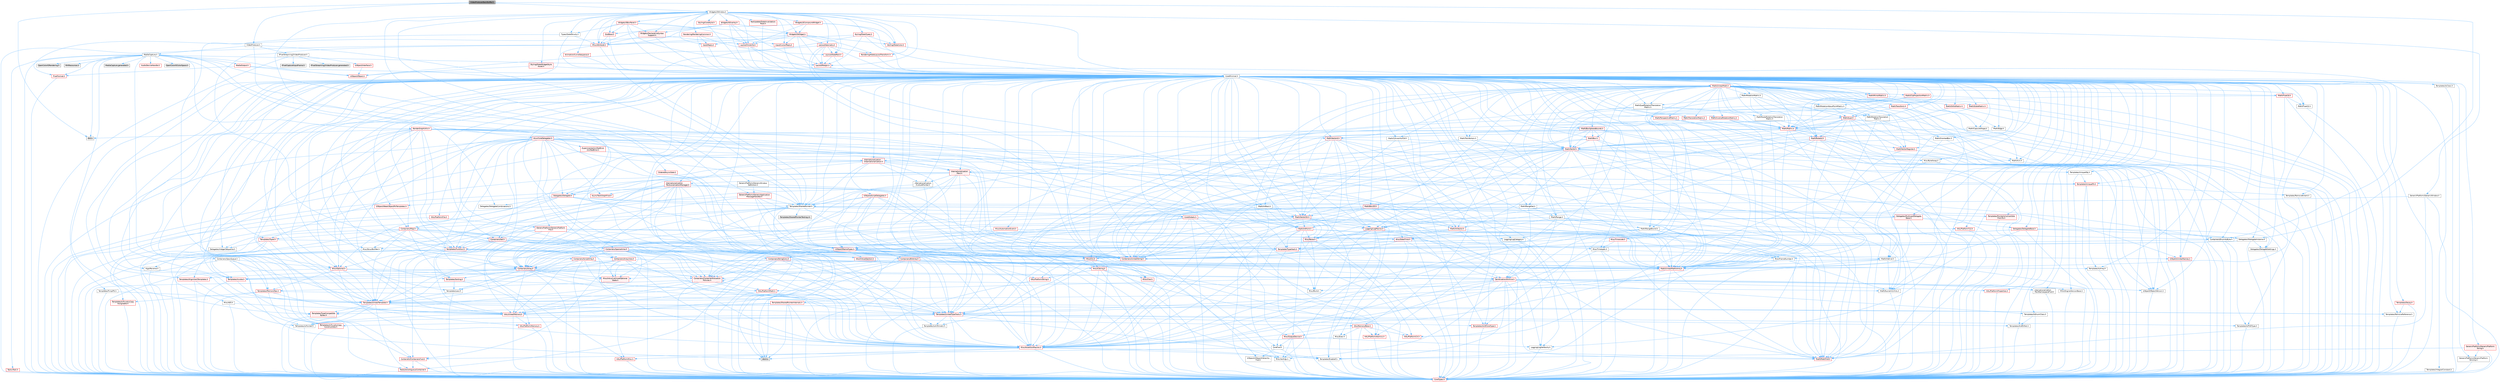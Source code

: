 digraph "VideoProducerBackBuffer.h"
{
 // INTERACTIVE_SVG=YES
 // LATEX_PDF_SIZE
  bgcolor="transparent";
  edge [fontname=Helvetica,fontsize=10,labelfontname=Helvetica,labelfontsize=10];
  node [fontname=Helvetica,fontsize=10,shape=box,height=0.2,width=0.4];
  Node1 [id="Node000001",label="VideoProducerBackBuffer.h",height=0.2,width=0.4,color="gray40", fillcolor="grey60", style="filled", fontcolor="black",tooltip=" "];
  Node1 -> Node2 [id="edge1_Node000001_Node000002",color="steelblue1",style="solid",tooltip=" "];
  Node2 [id="Node000002",label="VideoProducer.h",height=0.2,width=0.4,color="grey40", fillcolor="white", style="filled",URL="$da/d79/VideoProducer_8h.html",tooltip=" "];
  Node2 -> Node3 [id="edge2_Node000002_Node000003",color="steelblue1",style="solid",tooltip=" "];
  Node3 [id="Node000003",label="Delegates/DelegateCombinations.h",height=0.2,width=0.4,color="grey40", fillcolor="white", style="filled",URL="$d3/d23/DelegateCombinations_8h.html",tooltip=" "];
  Node2 -> Node4 [id="edge3_Node000002_Node000004",color="steelblue1",style="solid",tooltip=" "];
  Node4 [id="Node000004",label="IPixelStreaming2VideoProducer.h",height=0.2,width=0.4,color="grey40", fillcolor="white", style="filled",URL="$df/d33/IPixelStreaming2VideoProducer_8h.html",tooltip=" "];
  Node4 -> Node5 [id="edge4_Node000004_Node000005",color="steelblue1",style="solid",tooltip=" "];
  Node5 [id="Node000005",label="CoreTypes.h",height=0.2,width=0.4,color="red", fillcolor="#FFF0F0", style="filled",URL="$dc/dec/CoreTypes_8h.html",tooltip=" "];
  Node4 -> Node19 [id="edge5_Node000004_Node000019",color="steelblue1",style="solid",tooltip=" "];
  Node19 [id="Node000019",label="IPixelCaptureInputFrame.h",height=0.2,width=0.4,color="grey60", fillcolor="#E0E0E0", style="filled",tooltip=" "];
  Node4 -> Node20 [id="edge6_Node000004_Node000020",color="steelblue1",style="solid",tooltip=" "];
  Node20 [id="Node000020",label="UObject/Interface.h",height=0.2,width=0.4,color="red", fillcolor="#FFF0F0", style="filled",URL="$d7/d91/Interface_8h.html",tooltip=" "];
  Node20 -> Node21 [id="edge7_Node000020_Node000021",color="steelblue1",style="solid",tooltip=" "];
  Node21 [id="Node000021",label="UObject/Object.h",height=0.2,width=0.4,color="red", fillcolor="#FFF0F0", style="filled",URL="$db/dbf/Object_8h.html",tooltip=" "];
  Node4 -> Node322 [id="edge8_Node000004_Node000322",color="steelblue1",style="solid",tooltip=" "];
  Node322 [id="Node000322",label="IPixelStreaming2VideoProducer.generated.h",height=0.2,width=0.4,color="grey60", fillcolor="#E0E0E0", style="filled",tooltip=" "];
  Node2 -> Node323 [id="edge9_Node000002_Node000323",color="steelblue1",style="solid",tooltip=" "];
  Node323 [id="Node000323",label="MediaCapture.h",height=0.2,width=0.4,color="grey40", fillcolor="white", style="filled",URL="$d2/d9c/MediaCapture_8h.html",tooltip=" "];
  Node323 -> Node5 [id="edge10_Node000323_Node000005",color="steelblue1",style="solid",tooltip=" "];
  Node323 -> Node21 [id="edge11_Node000323_Node000021",color="steelblue1",style="solid",tooltip=" "];
  Node323 -> Node324 [id="edge12_Node000323_Node000324",color="steelblue1",style="solid",tooltip=" "];
  Node324 [id="Node000324",label="AudioDeviceHandle.h",height=0.2,width=0.4,color="red", fillcolor="#FFF0F0", style="filled",URL="$d5/db6/AudioDeviceHandle_8h.html",tooltip=" "];
  Node323 -> Node406 [id="edge13_Node000323_Node000406",color="steelblue1",style="solid",tooltip=" "];
  Node406 [id="Node000406",label="Containers/SpscQueue.h",height=0.2,width=0.4,color="grey40", fillcolor="white", style="filled",URL="$d7/de1/SpscQueue_8h.html",tooltip=" "];
  Node406 -> Node5 [id="edge14_Node000406_Node000005",color="steelblue1",style="solid",tooltip=" "];
  Node406 -> Node127 [id="edge15_Node000406_Node000127",color="steelblue1",style="solid",tooltip=" "];
  Node127 [id="Node000127",label="Templates/MemoryOps.h",height=0.2,width=0.4,color="red", fillcolor="#FFF0F0", style="filled",URL="$db/dea/MemoryOps_8h.html",tooltip=" "];
  Node127 -> Node5 [id="edge16_Node000127_Node000005",color="steelblue1",style="solid",tooltip=" "];
  Node127 -> Node76 [id="edge17_Node000127_Node000076",color="steelblue1",style="solid",tooltip=" "];
  Node76 [id="Node000076",label="HAL/UnrealMemory.h",height=0.2,width=0.4,color="red", fillcolor="#FFF0F0", style="filled",URL="$d9/d96/UnrealMemory_8h.html",tooltip=" "];
  Node76 -> Node5 [id="edge18_Node000076_Node000005",color="steelblue1",style="solid",tooltip=" "];
  Node76 -> Node80 [id="edge19_Node000076_Node000080",color="steelblue1",style="solid",tooltip=" "];
  Node80 [id="Node000080",label="HAL/MemoryBase.h",height=0.2,width=0.4,color="red", fillcolor="#FFF0F0", style="filled",URL="$d6/d9f/MemoryBase_8h.html",tooltip=" "];
  Node80 -> Node5 [id="edge20_Node000080_Node000005",color="steelblue1",style="solid",tooltip=" "];
  Node80 -> Node54 [id="edge21_Node000080_Node000054",color="steelblue1",style="solid",tooltip=" "];
  Node54 [id="Node000054",label="HAL/PlatformAtomics.h",height=0.2,width=0.4,color="red", fillcolor="#FFF0F0", style="filled",URL="$d3/d36/PlatformAtomics_8h.html",tooltip=" "];
  Node54 -> Node5 [id="edge22_Node000054_Node000005",color="steelblue1",style="solid",tooltip=" "];
  Node80 -> Node37 [id="edge23_Node000080_Node000037",color="steelblue1",style="solid",tooltip=" "];
  Node37 [id="Node000037",label="HAL/PlatformCrt.h",height=0.2,width=0.4,color="red", fillcolor="#FFF0F0", style="filled",URL="$d8/d75/PlatformCrt_8h.html",tooltip=" "];
  Node80 -> Node81 [id="edge24_Node000080_Node000081",color="steelblue1",style="solid",tooltip=" "];
  Node81 [id="Node000081",label="Misc/Exec.h",height=0.2,width=0.4,color="grey40", fillcolor="white", style="filled",URL="$de/ddb/Exec_8h.html",tooltip=" "];
  Node81 -> Node5 [id="edge25_Node000081_Node000005",color="steelblue1",style="solid",tooltip=" "];
  Node81 -> Node24 [id="edge26_Node000081_Node000024",color="steelblue1",style="solid",tooltip=" "];
  Node24 [id="Node000024",label="Misc/AssertionMacros.h",height=0.2,width=0.4,color="red", fillcolor="#FFF0F0", style="filled",URL="$d0/dfa/AssertionMacros_8h.html",tooltip=" "];
  Node24 -> Node5 [id="edge27_Node000024_Node000005",color="steelblue1",style="solid",tooltip=" "];
  Node24 -> Node25 [id="edge28_Node000024_Node000025",color="steelblue1",style="solid",tooltip=" "];
  Node25 [id="Node000025",label="HAL/PlatformMisc.h",height=0.2,width=0.4,color="red", fillcolor="#FFF0F0", style="filled",URL="$d0/df5/PlatformMisc_8h.html",tooltip=" "];
  Node25 -> Node5 [id="edge29_Node000025_Node000005",color="steelblue1",style="solid",tooltip=" "];
  Node24 -> Node61 [id="edge30_Node000024_Node000061",color="steelblue1",style="solid",tooltip=" "];
  Node61 [id="Node000061",label="Templates/EnableIf.h",height=0.2,width=0.4,color="grey40", fillcolor="white", style="filled",URL="$d7/d60/EnableIf_8h.html",tooltip=" "];
  Node61 -> Node5 [id="edge31_Node000061_Node000005",color="steelblue1",style="solid",tooltip=" "];
  Node24 -> Node67 [id="edge32_Node000024_Node000067",color="steelblue1",style="solid",tooltip=" "];
  Node67 [id="Node000067",label="Misc/VarArgs.h",height=0.2,width=0.4,color="grey40", fillcolor="white", style="filled",URL="$d5/d6f/VarArgs_8h.html",tooltip=" "];
  Node67 -> Node5 [id="edge33_Node000067_Node000005",color="steelblue1",style="solid",tooltip=" "];
  Node24 -> Node74 [id="edge34_Node000024_Node000074",color="steelblue1",style="solid",tooltip=" "];
  Node74 [id="Node000074",label="atomic",height=0.2,width=0.4,color="grey60", fillcolor="#E0E0E0", style="filled",tooltip=" "];
  Node80 -> Node82 [id="edge35_Node000080_Node000082",color="steelblue1",style="solid",tooltip=" "];
  Node82 [id="Node000082",label="Misc/OutputDevice.h",height=0.2,width=0.4,color="red", fillcolor="#FFF0F0", style="filled",URL="$d7/d32/OutputDevice_8h.html",tooltip=" "];
  Node82 -> Node32 [id="edge36_Node000082_Node000032",color="steelblue1",style="solid",tooltip=" "];
  Node32 [id="Node000032",label="CoreFwd.h",height=0.2,width=0.4,color="grey40", fillcolor="white", style="filled",URL="$d1/d1e/CoreFwd_8h.html",tooltip=" "];
  Node32 -> Node5 [id="edge37_Node000032_Node000005",color="steelblue1",style="solid",tooltip=" "];
  Node32 -> Node33 [id="edge38_Node000032_Node000033",color="steelblue1",style="solid",tooltip=" "];
  Node33 [id="Node000033",label="Containers/ContainersFwd.h",height=0.2,width=0.4,color="red", fillcolor="#FFF0F0", style="filled",URL="$d4/d0a/ContainersFwd_8h.html",tooltip=" "];
  Node33 -> Node5 [id="edge39_Node000033_Node000005",color="steelblue1",style="solid",tooltip=" "];
  Node33 -> Node30 [id="edge40_Node000033_Node000030",color="steelblue1",style="solid",tooltip=" "];
  Node30 [id="Node000030",label="Traits/IsContiguousContainer.h",height=0.2,width=0.4,color="red", fillcolor="#FFF0F0", style="filled",URL="$d5/d3c/IsContiguousContainer_8h.html",tooltip=" "];
  Node30 -> Node5 [id="edge41_Node000030_Node000005",color="steelblue1",style="solid",tooltip=" "];
  Node32 -> Node34 [id="edge42_Node000032_Node000034",color="steelblue1",style="solid",tooltip=" "];
  Node34 [id="Node000034",label="Math/MathFwd.h",height=0.2,width=0.4,color="red", fillcolor="#FFF0F0", style="filled",URL="$d2/d10/MathFwd_8h.html",tooltip=" "];
  Node32 -> Node35 [id="edge43_Node000032_Node000035",color="steelblue1",style="solid",tooltip=" "];
  Node35 [id="Node000035",label="UObject/UObjectHierarchy\lFwd.h",height=0.2,width=0.4,color="grey40", fillcolor="white", style="filled",URL="$d3/d13/UObjectHierarchyFwd_8h.html",tooltip=" "];
  Node82 -> Node5 [id="edge44_Node000082_Node000005",color="steelblue1",style="solid",tooltip=" "];
  Node82 -> Node83 [id="edge45_Node000082_Node000083",color="steelblue1",style="solid",tooltip=" "];
  Node83 [id="Node000083",label="Logging/LogVerbosity.h",height=0.2,width=0.4,color="grey40", fillcolor="white", style="filled",URL="$d2/d8f/LogVerbosity_8h.html",tooltip=" "];
  Node83 -> Node5 [id="edge46_Node000083_Node000005",color="steelblue1",style="solid",tooltip=" "];
  Node82 -> Node67 [id="edge47_Node000082_Node000067",color="steelblue1",style="solid",tooltip=" "];
  Node76 -> Node93 [id="edge48_Node000076_Node000093",color="steelblue1",style="solid",tooltip=" "];
  Node93 [id="Node000093",label="HAL/PlatformMemory.h",height=0.2,width=0.4,color="red", fillcolor="#FFF0F0", style="filled",URL="$de/d68/PlatformMemory_8h.html",tooltip=" "];
  Node93 -> Node5 [id="edge49_Node000093_Node000005",color="steelblue1",style="solid",tooltip=" "];
  Node76 -> Node96 [id="edge50_Node000076_Node000096",color="steelblue1",style="solid",tooltip=" "];
  Node96 [id="Node000096",label="Templates/IsPointer.h",height=0.2,width=0.4,color="grey40", fillcolor="white", style="filled",URL="$d7/d05/IsPointer_8h.html",tooltip=" "];
  Node96 -> Node5 [id="edge51_Node000096_Node000005",color="steelblue1",style="solid",tooltip=" "];
  Node127 -> Node91 [id="edge52_Node000127_Node000091",color="steelblue1",style="solid",tooltip=" "];
  Node91 [id="Node000091",label="Templates/IsTriviallyCopy\lAssignable.h",height=0.2,width=0.4,color="red", fillcolor="#FFF0F0", style="filled",URL="$d2/df2/IsTriviallyCopyAssignable_8h.html",tooltip=" "];
  Node91 -> Node5 [id="edge53_Node000091_Node000005",color="steelblue1",style="solid",tooltip=" "];
  Node127 -> Node90 [id="edge54_Node000127_Node000090",color="steelblue1",style="solid",tooltip=" "];
  Node90 [id="Node000090",label="Templates/IsTriviallyCopy\lConstructible.h",height=0.2,width=0.4,color="red", fillcolor="#FFF0F0", style="filled",URL="$d3/d78/IsTriviallyCopyConstructible_8h.html",tooltip=" "];
  Node90 -> Node5 [id="edge55_Node000090_Node000005",color="steelblue1",style="solid",tooltip=" "];
  Node127 -> Node97 [id="edge56_Node000127_Node000097",color="steelblue1",style="solid",tooltip=" "];
  Node97 [id="Node000097",label="Templates/UnrealTypeTraits.h",height=0.2,width=0.4,color="red", fillcolor="#FFF0F0", style="filled",URL="$d2/d2d/UnrealTypeTraits_8h.html",tooltip=" "];
  Node97 -> Node5 [id="edge57_Node000097_Node000005",color="steelblue1",style="solid",tooltip=" "];
  Node97 -> Node96 [id="edge58_Node000097_Node000096",color="steelblue1",style="solid",tooltip=" "];
  Node97 -> Node24 [id="edge59_Node000097_Node000024",color="steelblue1",style="solid",tooltip=" "];
  Node97 -> Node89 [id="edge60_Node000097_Node000089",color="steelblue1",style="solid",tooltip=" "];
  Node89 [id="Node000089",label="Templates/AndOrNot.h",height=0.2,width=0.4,color="grey40", fillcolor="white", style="filled",URL="$db/d0a/AndOrNot_8h.html",tooltip=" "];
  Node89 -> Node5 [id="edge61_Node000089_Node000005",color="steelblue1",style="solid",tooltip=" "];
  Node97 -> Node61 [id="edge62_Node000097_Node000061",color="steelblue1",style="solid",tooltip=" "];
  Node97 -> Node98 [id="edge63_Node000097_Node000098",color="steelblue1",style="solid",tooltip=" "];
  Node98 [id="Node000098",label="Templates/IsArithmetic.h",height=0.2,width=0.4,color="grey40", fillcolor="white", style="filled",URL="$d2/d5d/IsArithmetic_8h.html",tooltip=" "];
  Node98 -> Node5 [id="edge64_Node000098_Node000005",color="steelblue1",style="solid",tooltip=" "];
  Node97 -> Node100 [id="edge65_Node000097_Node000100",color="steelblue1",style="solid",tooltip=" "];
  Node100 [id="Node000100",label="Templates/IsPODType.h",height=0.2,width=0.4,color="grey40", fillcolor="white", style="filled",URL="$d7/db1/IsPODType_8h.html",tooltip=" "];
  Node100 -> Node5 [id="edge66_Node000100_Node000005",color="steelblue1",style="solid",tooltip=" "];
  Node97 -> Node101 [id="edge67_Node000097_Node000101",color="steelblue1",style="solid",tooltip=" "];
  Node101 [id="Node000101",label="Templates/IsUECoreType.h",height=0.2,width=0.4,color="red", fillcolor="#FFF0F0", style="filled",URL="$d1/db8/IsUECoreType_8h.html",tooltip=" "];
  Node101 -> Node5 [id="edge68_Node000101_Node000005",color="steelblue1",style="solid",tooltip=" "];
  Node97 -> Node90 [id="edge69_Node000097_Node000090",color="steelblue1",style="solid",tooltip=" "];
  Node406 -> Node106 [id="edge70_Node000406_Node000106",color="steelblue1",style="solid",tooltip=" "];
  Node106 [id="Node000106",label="Templates/TypeCompatible\lBytes.h",height=0.2,width=0.4,color="red", fillcolor="#FFF0F0", style="filled",URL="$df/d0a/TypeCompatibleBytes_8h.html",tooltip=" "];
  Node106 -> Node5 [id="edge71_Node000106_Node000005",color="steelblue1",style="solid",tooltip=" "];
  Node406 -> Node102 [id="edge72_Node000406_Node000102",color="steelblue1",style="solid",tooltip=" "];
  Node102 [id="Node000102",label="Templates/UnrealTemplate.h",height=0.2,width=0.4,color="red", fillcolor="#FFF0F0", style="filled",URL="$d4/d24/UnrealTemplate_8h.html",tooltip=" "];
  Node102 -> Node5 [id="edge73_Node000102_Node000005",color="steelblue1",style="solid",tooltip=" "];
  Node102 -> Node96 [id="edge74_Node000102_Node000096",color="steelblue1",style="solid",tooltip=" "];
  Node102 -> Node76 [id="edge75_Node000102_Node000076",color="steelblue1",style="solid",tooltip=" "];
  Node102 -> Node97 [id="edge76_Node000102_Node000097",color="steelblue1",style="solid",tooltip=" "];
  Node102 -> Node105 [id="edge77_Node000102_Node000105",color="steelblue1",style="solid",tooltip=" "];
  Node105 [id="Node000105",label="Templates/RemoveReference.h",height=0.2,width=0.4,color="grey40", fillcolor="white", style="filled",URL="$da/dbe/RemoveReference_8h.html",tooltip=" "];
  Node105 -> Node5 [id="edge78_Node000105_Node000005",color="steelblue1",style="solid",tooltip=" "];
  Node102 -> Node106 [id="edge79_Node000102_Node000106",color="steelblue1",style="solid",tooltip=" "];
  Node102 -> Node30 [id="edge80_Node000102_Node000030",color="steelblue1",style="solid",tooltip=" "];
  Node406 -> Node205 [id="edge81_Node000406_Node000205",color="steelblue1",style="solid",tooltip=" "];
  Node205 [id="Node000205",label="Misc/Optional.h",height=0.2,width=0.4,color="red", fillcolor="#FFF0F0", style="filled",URL="$d2/dae/Optional_8h.html",tooltip=" "];
  Node205 -> Node5 [id="edge82_Node000205_Node000005",color="steelblue1",style="solid",tooltip=" "];
  Node205 -> Node24 [id="edge83_Node000205_Node000024",color="steelblue1",style="solid",tooltip=" "];
  Node205 -> Node129 [id="edge84_Node000205_Node000129",color="steelblue1",style="solid",tooltip=" "];
  Node129 [id="Node000129",label="Misc/IntrusiveUnsetOptional\lState.h",height=0.2,width=0.4,color="red", fillcolor="#FFF0F0", style="filled",URL="$d2/d0a/IntrusiveUnsetOptionalState_8h.html",tooltip=" "];
  Node205 -> Node127 [id="edge85_Node000205_Node000127",color="steelblue1",style="solid",tooltip=" "];
  Node205 -> Node102 [id="edge86_Node000205_Node000102",color="steelblue1",style="solid",tooltip=" "];
  Node205 -> Node135 [id="edge87_Node000205_Node000135",color="steelblue1",style="solid",tooltip=" "];
  Node135 [id="Node000135",label="Serialization/Archive.h",height=0.2,width=0.4,color="red", fillcolor="#FFF0F0", style="filled",URL="$d7/d3b/Archive_8h.html",tooltip=" "];
  Node135 -> Node32 [id="edge88_Node000135_Node000032",color="steelblue1",style="solid",tooltip=" "];
  Node135 -> Node5 [id="edge89_Node000135_Node000005",color="steelblue1",style="solid",tooltip=" "];
  Node135 -> Node136 [id="edge90_Node000135_Node000136",color="steelblue1",style="solid",tooltip=" "];
  Node136 [id="Node000136",label="HAL/PlatformProperties.h",height=0.2,width=0.4,color="red", fillcolor="#FFF0F0", style="filled",URL="$d9/db0/PlatformProperties_8h.html",tooltip=" "];
  Node136 -> Node5 [id="edge91_Node000136_Node000005",color="steelblue1",style="solid",tooltip=" "];
  Node135 -> Node139 [id="edge92_Node000135_Node000139",color="steelblue1",style="solid",tooltip=" "];
  Node139 [id="Node000139",label="Internationalization\l/TextNamespaceFwd.h",height=0.2,width=0.4,color="grey40", fillcolor="white", style="filled",URL="$d8/d97/TextNamespaceFwd_8h.html",tooltip=" "];
  Node139 -> Node5 [id="edge93_Node000139_Node000005",color="steelblue1",style="solid",tooltip=" "];
  Node135 -> Node34 [id="edge94_Node000135_Node000034",color="steelblue1",style="solid",tooltip=" "];
  Node135 -> Node24 [id="edge95_Node000135_Node000024",color="steelblue1",style="solid",tooltip=" "];
  Node135 -> Node7 [id="edge96_Node000135_Node000007",color="steelblue1",style="solid",tooltip=" "];
  Node7 [id="Node000007",label="Misc/Build.h",height=0.2,width=0.4,color="grey40", fillcolor="white", style="filled",URL="$d3/dbb/Build_8h.html",tooltip=" "];
  Node135 -> Node140 [id="edge97_Node000135_Node000140",color="steelblue1",style="solid",tooltip=" "];
  Node140 [id="Node000140",label="Misc/EngineVersionBase.h",height=0.2,width=0.4,color="grey40", fillcolor="white", style="filled",URL="$d5/d2b/EngineVersionBase_8h.html",tooltip=" "];
  Node140 -> Node5 [id="edge98_Node000140_Node000005",color="steelblue1",style="solid",tooltip=" "];
  Node135 -> Node67 [id="edge99_Node000135_Node000067",color="steelblue1",style="solid",tooltip=" "];
  Node135 -> Node61 [id="edge100_Node000135_Node000061",color="steelblue1",style="solid",tooltip=" "];
  Node135 -> Node143 [id="edge101_Node000135_Node000143",color="steelblue1",style="solid",tooltip=" "];
  Node143 [id="Node000143",label="Templates/IsEnumClass.h",height=0.2,width=0.4,color="grey40", fillcolor="white", style="filled",URL="$d7/d15/IsEnumClass_8h.html",tooltip=" "];
  Node143 -> Node5 [id="edge102_Node000143_Node000005",color="steelblue1",style="solid",tooltip=" "];
  Node143 -> Node89 [id="edge103_Node000143_Node000089",color="steelblue1",style="solid",tooltip=" "];
  Node135 -> Node102 [id="edge104_Node000135_Node000102",color="steelblue1",style="solid",tooltip=" "];
  Node135 -> Node144 [id="edge105_Node000135_Node000144",color="steelblue1",style="solid",tooltip=" "];
  Node144 [id="Node000144",label="UObject/ObjectVersion.h",height=0.2,width=0.4,color="grey40", fillcolor="white", style="filled",URL="$da/d63/ObjectVersion_8h.html",tooltip=" "];
  Node144 -> Node5 [id="edge106_Node000144_Node000005",color="steelblue1",style="solid",tooltip=" "];
  Node406 -> Node74 [id="edge107_Node000406_Node000074",color="steelblue1",style="solid",tooltip=" "];
  Node323 -> Node112 [id="edge108_Node000323_Node000112",color="steelblue1",style="solid",tooltip=" "];
  Node112 [id="Node000112",label="HAL/CriticalSection.h",height=0.2,width=0.4,color="red", fillcolor="#FFF0F0", style="filled",URL="$d6/d90/CriticalSection_8h.html",tooltip=" "];
  Node323 -> Node407 [id="edge109_Node000323_Node000407",color="steelblue1",style="solid",tooltip=" "];
  Node407 [id="Node000407",label="MediaOutput.h",height=0.2,width=0.4,color="red", fillcolor="#FFF0F0", style="filled",URL="$df/df1/MediaOutput_8h.html",tooltip=" "];
  Node407 -> Node330 [id="edge110_Node000407_Node000330",color="steelblue1",style="solid",tooltip=" "];
  Node330 [id="Node000330",label="CoreMinimal.h",height=0.2,width=0.4,color="grey40", fillcolor="white", style="filled",URL="$d7/d67/CoreMinimal_8h.html",tooltip=" "];
  Node330 -> Node5 [id="edge111_Node000330_Node000005",color="steelblue1",style="solid",tooltip=" "];
  Node330 -> Node32 [id="edge112_Node000330_Node000032",color="steelblue1",style="solid",tooltip=" "];
  Node330 -> Node35 [id="edge113_Node000330_Node000035",color="steelblue1",style="solid",tooltip=" "];
  Node330 -> Node33 [id="edge114_Node000330_Node000033",color="steelblue1",style="solid",tooltip=" "];
  Node330 -> Node67 [id="edge115_Node000330_Node000067",color="steelblue1",style="solid",tooltip=" "];
  Node330 -> Node83 [id="edge116_Node000330_Node000083",color="steelblue1",style="solid",tooltip=" "];
  Node330 -> Node82 [id="edge117_Node000330_Node000082",color="steelblue1",style="solid",tooltip=" "];
  Node330 -> Node37 [id="edge118_Node000330_Node000037",color="steelblue1",style="solid",tooltip=" "];
  Node330 -> Node25 [id="edge119_Node000330_Node000025",color="steelblue1",style="solid",tooltip=" "];
  Node330 -> Node24 [id="edge120_Node000330_Node000024",color="steelblue1",style="solid",tooltip=" "];
  Node330 -> Node96 [id="edge121_Node000330_Node000096",color="steelblue1",style="solid",tooltip=" "];
  Node330 -> Node93 [id="edge122_Node000330_Node000093",color="steelblue1",style="solid",tooltip=" "];
  Node330 -> Node54 [id="edge123_Node000330_Node000054",color="steelblue1",style="solid",tooltip=" "];
  Node330 -> Node81 [id="edge124_Node000330_Node000081",color="steelblue1",style="solid",tooltip=" "];
  Node330 -> Node80 [id="edge125_Node000330_Node000080",color="steelblue1",style="solid",tooltip=" "];
  Node330 -> Node76 [id="edge126_Node000330_Node000076",color="steelblue1",style="solid",tooltip=" "];
  Node330 -> Node98 [id="edge127_Node000330_Node000098",color="steelblue1",style="solid",tooltip=" "];
  Node330 -> Node89 [id="edge128_Node000330_Node000089",color="steelblue1",style="solid",tooltip=" "];
  Node330 -> Node100 [id="edge129_Node000330_Node000100",color="steelblue1",style="solid",tooltip=" "];
  Node330 -> Node101 [id="edge130_Node000330_Node000101",color="steelblue1",style="solid",tooltip=" "];
  Node330 -> Node90 [id="edge131_Node000330_Node000090",color="steelblue1",style="solid",tooltip=" "];
  Node330 -> Node97 [id="edge132_Node000330_Node000097",color="steelblue1",style="solid",tooltip=" "];
  Node330 -> Node61 [id="edge133_Node000330_Node000061",color="steelblue1",style="solid",tooltip=" "];
  Node330 -> Node105 [id="edge134_Node000330_Node000105",color="steelblue1",style="solid",tooltip=" "];
  Node330 -> Node331 [id="edge135_Node000330_Node000331",color="steelblue1",style="solid",tooltip=" "];
  Node331 [id="Node000331",label="Templates/IntegralConstant.h",height=0.2,width=0.4,color="grey40", fillcolor="white", style="filled",URL="$db/d1b/IntegralConstant_8h.html",tooltip=" "];
  Node331 -> Node5 [id="edge136_Node000331_Node000005",color="steelblue1",style="solid",tooltip=" "];
  Node330 -> Node332 [id="edge137_Node000330_Node000332",color="steelblue1",style="solid",tooltip=" "];
  Node332 [id="Node000332",label="Templates/IsClass.h",height=0.2,width=0.4,color="grey40", fillcolor="white", style="filled",URL="$db/dcb/IsClass_8h.html",tooltip=" "];
  Node332 -> Node5 [id="edge138_Node000332_Node000005",color="steelblue1",style="solid",tooltip=" "];
  Node330 -> Node106 [id="edge139_Node000330_Node000106",color="steelblue1",style="solid",tooltip=" "];
  Node330 -> Node30 [id="edge140_Node000330_Node000030",color="steelblue1",style="solid",tooltip=" "];
  Node330 -> Node102 [id="edge141_Node000330_Node000102",color="steelblue1",style="solid",tooltip=" "];
  Node330 -> Node47 [id="edge142_Node000330_Node000047",color="steelblue1",style="solid",tooltip=" "];
  Node47 [id="Node000047",label="Math/NumericLimits.h",height=0.2,width=0.4,color="grey40", fillcolor="white", style="filled",URL="$df/d1b/NumericLimits_8h.html",tooltip=" "];
  Node47 -> Node5 [id="edge143_Node000047_Node000005",color="steelblue1",style="solid",tooltip=" "];
  Node330 -> Node118 [id="edge144_Node000330_Node000118",color="steelblue1",style="solid",tooltip=" "];
  Node118 [id="Node000118",label="HAL/PlatformMath.h",height=0.2,width=0.4,color="red", fillcolor="#FFF0F0", style="filled",URL="$dc/d53/PlatformMath_8h.html",tooltip=" "];
  Node118 -> Node5 [id="edge145_Node000118_Node000005",color="steelblue1",style="solid",tooltip=" "];
  Node330 -> Node91 [id="edge146_Node000330_Node000091",color="steelblue1",style="solid",tooltip=" "];
  Node330 -> Node127 [id="edge147_Node000330_Node000127",color="steelblue1",style="solid",tooltip=" "];
  Node330 -> Node116 [id="edge148_Node000330_Node000116",color="steelblue1",style="solid",tooltip=" "];
  Node116 [id="Node000116",label="Containers/ContainerAllocation\lPolicies.h",height=0.2,width=0.4,color="red", fillcolor="#FFF0F0", style="filled",URL="$d7/dff/ContainerAllocationPolicies_8h.html",tooltip=" "];
  Node116 -> Node5 [id="edge149_Node000116_Node000005",color="steelblue1",style="solid",tooltip=" "];
  Node116 -> Node116 [id="edge150_Node000116_Node000116",color="steelblue1",style="solid",tooltip=" "];
  Node116 -> Node118 [id="edge151_Node000116_Node000118",color="steelblue1",style="solid",tooltip=" "];
  Node116 -> Node76 [id="edge152_Node000116_Node000076",color="steelblue1",style="solid",tooltip=" "];
  Node116 -> Node47 [id="edge153_Node000116_Node000047",color="steelblue1",style="solid",tooltip=" "];
  Node116 -> Node24 [id="edge154_Node000116_Node000024",color="steelblue1",style="solid",tooltip=" "];
  Node116 -> Node127 [id="edge155_Node000116_Node000127",color="steelblue1",style="solid",tooltip=" "];
  Node116 -> Node106 [id="edge156_Node000116_Node000106",color="steelblue1",style="solid",tooltip=" "];
  Node330 -> Node143 [id="edge157_Node000330_Node000143",color="steelblue1",style="solid",tooltip=" "];
  Node330 -> Node136 [id="edge158_Node000330_Node000136",color="steelblue1",style="solid",tooltip=" "];
  Node330 -> Node140 [id="edge159_Node000330_Node000140",color="steelblue1",style="solid",tooltip=" "];
  Node330 -> Node139 [id="edge160_Node000330_Node000139",color="steelblue1",style="solid",tooltip=" "];
  Node330 -> Node135 [id="edge161_Node000330_Node000135",color="steelblue1",style="solid",tooltip=" "];
  Node330 -> Node166 [id="edge162_Node000330_Node000166",color="steelblue1",style="solid",tooltip=" "];
  Node166 [id="Node000166",label="Templates/Less.h",height=0.2,width=0.4,color="grey40", fillcolor="white", style="filled",URL="$de/dc8/Less_8h.html",tooltip=" "];
  Node166 -> Node5 [id="edge163_Node000166_Node000005",color="steelblue1",style="solid",tooltip=" "];
  Node166 -> Node102 [id="edge164_Node000166_Node000102",color="steelblue1",style="solid",tooltip=" "];
  Node330 -> Node174 [id="edge165_Node000330_Node000174",color="steelblue1",style="solid",tooltip=" "];
  Node174 [id="Node000174",label="Templates/Sorting.h",height=0.2,width=0.4,color="red", fillcolor="#FFF0F0", style="filled",URL="$d3/d9e/Sorting_8h.html",tooltip=" "];
  Node174 -> Node5 [id="edge166_Node000174_Node000005",color="steelblue1",style="solid",tooltip=" "];
  Node174 -> Node118 [id="edge167_Node000174_Node000118",color="steelblue1",style="solid",tooltip=" "];
  Node174 -> Node166 [id="edge168_Node000174_Node000166",color="steelblue1",style="solid",tooltip=" "];
  Node330 -> Node153 [id="edge169_Node000330_Node000153",color="steelblue1",style="solid",tooltip=" "];
  Node153 [id="Node000153",label="Misc/Char.h",height=0.2,width=0.4,color="red", fillcolor="#FFF0F0", style="filled",URL="$d0/d58/Char_8h.html",tooltip=" "];
  Node153 -> Node5 [id="edge170_Node000153_Node000005",color="steelblue1",style="solid",tooltip=" "];
  Node330 -> Node333 [id="edge171_Node000330_Node000333",color="steelblue1",style="solid",tooltip=" "];
  Node333 [id="Node000333",label="GenericPlatform/GenericPlatform\lStricmp.h",height=0.2,width=0.4,color="grey40", fillcolor="white", style="filled",URL="$d2/d86/GenericPlatformStricmp_8h.html",tooltip=" "];
  Node333 -> Node5 [id="edge172_Node000333_Node000005",color="steelblue1",style="solid",tooltip=" "];
  Node330 -> Node334 [id="edge173_Node000330_Node000334",color="steelblue1",style="solid",tooltip=" "];
  Node334 [id="Node000334",label="GenericPlatform/GenericPlatform\lString.h",height=0.2,width=0.4,color="red", fillcolor="#FFF0F0", style="filled",URL="$dd/d20/GenericPlatformString_8h.html",tooltip=" "];
  Node334 -> Node5 [id="edge174_Node000334_Node000005",color="steelblue1",style="solid",tooltip=" "];
  Node334 -> Node333 [id="edge175_Node000334_Node000333",color="steelblue1",style="solid",tooltip=" "];
  Node334 -> Node61 [id="edge176_Node000334_Node000061",color="steelblue1",style="solid",tooltip=" "];
  Node330 -> Node78 [id="edge177_Node000330_Node000078",color="steelblue1",style="solid",tooltip=" "];
  Node78 [id="Node000078",label="HAL/PlatformString.h",height=0.2,width=0.4,color="red", fillcolor="#FFF0F0", style="filled",URL="$db/db5/PlatformString_8h.html",tooltip=" "];
  Node78 -> Node5 [id="edge178_Node000078_Node000005",color="steelblue1",style="solid",tooltip=" "];
  Node330 -> Node152 [id="edge179_Node000330_Node000152",color="steelblue1",style="solid",tooltip=" "];
  Node152 [id="Node000152",label="Misc/CString.h",height=0.2,width=0.4,color="red", fillcolor="#FFF0F0", style="filled",URL="$d2/d49/CString_8h.html",tooltip=" "];
  Node152 -> Node5 [id="edge180_Node000152_Node000005",color="steelblue1",style="solid",tooltip=" "];
  Node152 -> Node37 [id="edge181_Node000152_Node000037",color="steelblue1",style="solid",tooltip=" "];
  Node152 -> Node78 [id="edge182_Node000152_Node000078",color="steelblue1",style="solid",tooltip=" "];
  Node152 -> Node24 [id="edge183_Node000152_Node000024",color="steelblue1",style="solid",tooltip=" "];
  Node152 -> Node153 [id="edge184_Node000152_Node000153",color="steelblue1",style="solid",tooltip=" "];
  Node152 -> Node67 [id="edge185_Node000152_Node000067",color="steelblue1",style="solid",tooltip=" "];
  Node330 -> Node151 [id="edge186_Node000330_Node000151",color="steelblue1",style="solid",tooltip=" "];
  Node151 [id="Node000151",label="Misc/Crc.h",height=0.2,width=0.4,color="red", fillcolor="#FFF0F0", style="filled",URL="$d4/dd2/Crc_8h.html",tooltip=" "];
  Node151 -> Node5 [id="edge187_Node000151_Node000005",color="steelblue1",style="solid",tooltip=" "];
  Node151 -> Node78 [id="edge188_Node000151_Node000078",color="steelblue1",style="solid",tooltip=" "];
  Node151 -> Node24 [id="edge189_Node000151_Node000024",color="steelblue1",style="solid",tooltip=" "];
  Node151 -> Node152 [id="edge190_Node000151_Node000152",color="steelblue1",style="solid",tooltip=" "];
  Node151 -> Node153 [id="edge191_Node000151_Node000153",color="steelblue1",style="solid",tooltip=" "];
  Node151 -> Node97 [id="edge192_Node000151_Node000097",color="steelblue1",style="solid",tooltip=" "];
  Node330 -> Node177 [id="edge193_Node000330_Node000177",color="steelblue1",style="solid",tooltip=" "];
  Node177 [id="Node000177",label="Math/UnrealMathUtility.h",height=0.2,width=0.4,color="red", fillcolor="#FFF0F0", style="filled",URL="$db/db8/UnrealMathUtility_8h.html",tooltip=" "];
  Node177 -> Node5 [id="edge194_Node000177_Node000005",color="steelblue1",style="solid",tooltip=" "];
  Node177 -> Node24 [id="edge195_Node000177_Node000024",color="steelblue1",style="solid",tooltip=" "];
  Node177 -> Node118 [id="edge196_Node000177_Node000118",color="steelblue1",style="solid",tooltip=" "];
  Node177 -> Node34 [id="edge197_Node000177_Node000034",color="steelblue1",style="solid",tooltip=" "];
  Node330 -> Node108 [id="edge198_Node000330_Node000108",color="steelblue1",style="solid",tooltip=" "];
  Node108 [id="Node000108",label="Containers/UnrealString.h",height=0.2,width=0.4,color="red", fillcolor="#FFF0F0", style="filled",URL="$d5/dba/UnrealString_8h.html",tooltip=" "];
  Node330 -> Node128 [id="edge199_Node000330_Node000128",color="steelblue1",style="solid",tooltip=" "];
  Node128 [id="Node000128",label="Containers/Array.h",height=0.2,width=0.4,color="red", fillcolor="#FFF0F0", style="filled",URL="$df/dd0/Array_8h.html",tooltip=" "];
  Node128 -> Node5 [id="edge200_Node000128_Node000005",color="steelblue1",style="solid",tooltip=" "];
  Node128 -> Node24 [id="edge201_Node000128_Node000024",color="steelblue1",style="solid",tooltip=" "];
  Node128 -> Node129 [id="edge202_Node000128_Node000129",color="steelblue1",style="solid",tooltip=" "];
  Node128 -> Node76 [id="edge203_Node000128_Node000076",color="steelblue1",style="solid",tooltip=" "];
  Node128 -> Node97 [id="edge204_Node000128_Node000097",color="steelblue1",style="solid",tooltip=" "];
  Node128 -> Node102 [id="edge205_Node000128_Node000102",color="steelblue1",style="solid",tooltip=" "];
  Node128 -> Node116 [id="edge206_Node000128_Node000116",color="steelblue1",style="solid",tooltip=" "];
  Node128 -> Node135 [id="edge207_Node000128_Node000135",color="steelblue1",style="solid",tooltip=" "];
  Node128 -> Node161 [id="edge208_Node000128_Node000161",color="steelblue1",style="solid",tooltip=" "];
  Node161 [id="Node000161",label="Templates/Invoke.h",height=0.2,width=0.4,color="red", fillcolor="#FFF0F0", style="filled",URL="$d7/deb/Invoke_8h.html",tooltip=" "];
  Node161 -> Node5 [id="edge209_Node000161_Node000005",color="steelblue1",style="solid",tooltip=" "];
  Node161 -> Node102 [id="edge210_Node000161_Node000102",color="steelblue1",style="solid",tooltip=" "];
  Node128 -> Node166 [id="edge211_Node000128_Node000166",color="steelblue1",style="solid",tooltip=" "];
  Node128 -> Node174 [id="edge212_Node000128_Node000174",color="steelblue1",style="solid",tooltip=" "];
  Node128 -> Node178 [id="edge213_Node000128_Node000178",color="steelblue1",style="solid",tooltip=" "];
  Node178 [id="Node000178",label="Templates/AlignmentTemplates.h",height=0.2,width=0.4,color="red", fillcolor="#FFF0F0", style="filled",URL="$dd/d32/AlignmentTemplates_8h.html",tooltip=" "];
  Node178 -> Node5 [id="edge214_Node000178_Node000005",color="steelblue1",style="solid",tooltip=" "];
  Node178 -> Node96 [id="edge215_Node000178_Node000096",color="steelblue1",style="solid",tooltip=" "];
  Node330 -> Node335 [id="edge216_Node000330_Node000335",color="steelblue1",style="solid",tooltip=" "];
  Node335 [id="Node000335",label="Misc/FrameNumber.h",height=0.2,width=0.4,color="grey40", fillcolor="white", style="filled",URL="$dd/dbd/FrameNumber_8h.html",tooltip=" "];
  Node335 -> Node5 [id="edge217_Node000335_Node000005",color="steelblue1",style="solid",tooltip=" "];
  Node335 -> Node47 [id="edge218_Node000335_Node000047",color="steelblue1",style="solid",tooltip=" "];
  Node335 -> Node177 [id="edge219_Node000335_Node000177",color="steelblue1",style="solid",tooltip=" "];
  Node335 -> Node61 [id="edge220_Node000335_Node000061",color="steelblue1",style="solid",tooltip=" "];
  Node335 -> Node97 [id="edge221_Node000335_Node000097",color="steelblue1",style="solid",tooltip=" "];
  Node330 -> Node336 [id="edge222_Node000330_Node000336",color="steelblue1",style="solid",tooltip=" "];
  Node336 [id="Node000336",label="Misc/Timespan.h",height=0.2,width=0.4,color="grey40", fillcolor="white", style="filled",URL="$da/dd9/Timespan_8h.html",tooltip=" "];
  Node336 -> Node5 [id="edge223_Node000336_Node000005",color="steelblue1",style="solid",tooltip=" "];
  Node336 -> Node337 [id="edge224_Node000336_Node000337",color="steelblue1",style="solid",tooltip=" "];
  Node337 [id="Node000337",label="Math/Interval.h",height=0.2,width=0.4,color="grey40", fillcolor="white", style="filled",URL="$d1/d55/Interval_8h.html",tooltip=" "];
  Node337 -> Node5 [id="edge225_Node000337_Node000005",color="steelblue1",style="solid",tooltip=" "];
  Node337 -> Node98 [id="edge226_Node000337_Node000098",color="steelblue1",style="solid",tooltip=" "];
  Node337 -> Node97 [id="edge227_Node000337_Node000097",color="steelblue1",style="solid",tooltip=" "];
  Node337 -> Node47 [id="edge228_Node000337_Node000047",color="steelblue1",style="solid",tooltip=" "];
  Node337 -> Node177 [id="edge229_Node000337_Node000177",color="steelblue1",style="solid",tooltip=" "];
  Node336 -> Node177 [id="edge230_Node000336_Node000177",color="steelblue1",style="solid",tooltip=" "];
  Node336 -> Node24 [id="edge231_Node000336_Node000024",color="steelblue1",style="solid",tooltip=" "];
  Node330 -> Node115 [id="edge232_Node000330_Node000115",color="steelblue1",style="solid",tooltip=" "];
  Node115 [id="Node000115",label="Containers/StringConv.h",height=0.2,width=0.4,color="red", fillcolor="#FFF0F0", style="filled",URL="$d3/ddf/StringConv_8h.html",tooltip=" "];
  Node115 -> Node5 [id="edge233_Node000115_Node000005",color="steelblue1",style="solid",tooltip=" "];
  Node115 -> Node24 [id="edge234_Node000115_Node000024",color="steelblue1",style="solid",tooltip=" "];
  Node115 -> Node116 [id="edge235_Node000115_Node000116",color="steelblue1",style="solid",tooltip=" "];
  Node115 -> Node128 [id="edge236_Node000115_Node000128",color="steelblue1",style="solid",tooltip=" "];
  Node115 -> Node152 [id="edge237_Node000115_Node000152",color="steelblue1",style="solid",tooltip=" "];
  Node115 -> Node179 [id="edge238_Node000115_Node000179",color="steelblue1",style="solid",tooltip=" "];
  Node179 [id="Node000179",label="Templates/IsArray.h",height=0.2,width=0.4,color="grey40", fillcolor="white", style="filled",URL="$d8/d8d/IsArray_8h.html",tooltip=" "];
  Node179 -> Node5 [id="edge239_Node000179_Node000005",color="steelblue1",style="solid",tooltip=" "];
  Node115 -> Node102 [id="edge240_Node000115_Node000102",color="steelblue1",style="solid",tooltip=" "];
  Node115 -> Node97 [id="edge241_Node000115_Node000097",color="steelblue1",style="solid",tooltip=" "];
  Node115 -> Node30 [id="edge242_Node000115_Node000030",color="steelblue1",style="solid",tooltip=" "];
  Node330 -> Node180 [id="edge243_Node000330_Node000180",color="steelblue1",style="solid",tooltip=" "];
  Node180 [id="Node000180",label="UObject/UnrealNames.h",height=0.2,width=0.4,color="red", fillcolor="#FFF0F0", style="filled",URL="$d8/db1/UnrealNames_8h.html",tooltip=" "];
  Node180 -> Node5 [id="edge244_Node000180_Node000005",color="steelblue1",style="solid",tooltip=" "];
  Node330 -> Node75 [id="edge245_Node000330_Node000075",color="steelblue1",style="solid",tooltip=" "];
  Node75 [id="Node000075",label="UObject/NameTypes.h",height=0.2,width=0.4,color="red", fillcolor="#FFF0F0", style="filled",URL="$d6/d35/NameTypes_8h.html",tooltip=" "];
  Node75 -> Node5 [id="edge246_Node000075_Node000005",color="steelblue1",style="solid",tooltip=" "];
  Node75 -> Node24 [id="edge247_Node000075_Node000024",color="steelblue1",style="solid",tooltip=" "];
  Node75 -> Node76 [id="edge248_Node000075_Node000076",color="steelblue1",style="solid",tooltip=" "];
  Node75 -> Node97 [id="edge249_Node000075_Node000097",color="steelblue1",style="solid",tooltip=" "];
  Node75 -> Node102 [id="edge250_Node000075_Node000102",color="steelblue1",style="solid",tooltip=" "];
  Node75 -> Node108 [id="edge251_Node000075_Node000108",color="steelblue1",style="solid",tooltip=" "];
  Node75 -> Node112 [id="edge252_Node000075_Node000112",color="steelblue1",style="solid",tooltip=" "];
  Node75 -> Node115 [id="edge253_Node000075_Node000115",color="steelblue1",style="solid",tooltip=" "];
  Node75 -> Node180 [id="edge254_Node000075_Node000180",color="steelblue1",style="solid",tooltip=" "];
  Node75 -> Node129 [id="edge255_Node000075_Node000129",color="steelblue1",style="solid",tooltip=" "];
  Node330 -> Node268 [id="edge256_Node000330_Node000268",color="steelblue1",style="solid",tooltip=" "];
  Node268 [id="Node000268",label="Misc/Parse.h",height=0.2,width=0.4,color="red", fillcolor="#FFF0F0", style="filled",URL="$dc/d71/Parse_8h.html",tooltip=" "];
  Node268 -> Node108 [id="edge257_Node000268_Node000108",color="steelblue1",style="solid",tooltip=" "];
  Node268 -> Node5 [id="edge258_Node000268_Node000005",color="steelblue1",style="solid",tooltip=" "];
  Node268 -> Node37 [id="edge259_Node000268_Node000037",color="steelblue1",style="solid",tooltip=" "];
  Node268 -> Node7 [id="edge260_Node000268_Node000007",color="steelblue1",style="solid",tooltip=" "];
  Node268 -> Node213 [id="edge261_Node000268_Node000213",color="steelblue1",style="solid",tooltip=" "];
  Node213 [id="Node000213",label="Templates/Function.h",height=0.2,width=0.4,color="red", fillcolor="#FFF0F0", style="filled",URL="$df/df5/Function_8h.html",tooltip=" "];
  Node213 -> Node5 [id="edge262_Node000213_Node000005",color="steelblue1",style="solid",tooltip=" "];
  Node213 -> Node24 [id="edge263_Node000213_Node000024",color="steelblue1",style="solid",tooltip=" "];
  Node213 -> Node129 [id="edge264_Node000213_Node000129",color="steelblue1",style="solid",tooltip=" "];
  Node213 -> Node76 [id="edge265_Node000213_Node000076",color="steelblue1",style="solid",tooltip=" "];
  Node213 -> Node97 [id="edge266_Node000213_Node000097",color="steelblue1",style="solid",tooltip=" "];
  Node213 -> Node161 [id="edge267_Node000213_Node000161",color="steelblue1",style="solid",tooltip=" "];
  Node213 -> Node102 [id="edge268_Node000213_Node000102",color="steelblue1",style="solid",tooltip=" "];
  Node213 -> Node177 [id="edge269_Node000213_Node000177",color="steelblue1",style="solid",tooltip=" "];
  Node330 -> Node178 [id="edge270_Node000330_Node000178",color="steelblue1",style="solid",tooltip=" "];
  Node330 -> Node212 [id="edge271_Node000330_Node000212",color="steelblue1",style="solid",tooltip=" "];
  Node212 [id="Node000212",label="Misc/StructBuilder.h",height=0.2,width=0.4,color="grey40", fillcolor="white", style="filled",URL="$d9/db3/StructBuilder_8h.html",tooltip=" "];
  Node212 -> Node5 [id="edge272_Node000212_Node000005",color="steelblue1",style="solid",tooltip=" "];
  Node212 -> Node177 [id="edge273_Node000212_Node000177",color="steelblue1",style="solid",tooltip=" "];
  Node212 -> Node178 [id="edge274_Node000212_Node000178",color="steelblue1",style="solid",tooltip=" "];
  Node330 -> Node120 [id="edge275_Node000330_Node000120",color="steelblue1",style="solid",tooltip=" "];
  Node120 [id="Node000120",label="Templates/Decay.h",height=0.2,width=0.4,color="red", fillcolor="#FFF0F0", style="filled",URL="$dd/d0f/Decay_8h.html",tooltip=" "];
  Node120 -> Node5 [id="edge276_Node000120_Node000005",color="steelblue1",style="solid",tooltip=" "];
  Node120 -> Node105 [id="edge277_Node000120_Node000105",color="steelblue1",style="solid",tooltip=" "];
  Node330 -> Node189 [id="edge278_Node000330_Node000189",color="steelblue1",style="solid",tooltip=" "];
  Node189 [id="Node000189",label="Templates/PointerIsConvertible\lFromTo.h",height=0.2,width=0.4,color="red", fillcolor="#FFF0F0", style="filled",URL="$d6/d65/PointerIsConvertibleFromTo_8h.html",tooltip=" "];
  Node189 -> Node5 [id="edge279_Node000189_Node000005",color="steelblue1",style="solid",tooltip=" "];
  Node330 -> Node161 [id="edge280_Node000330_Node000161",color="steelblue1",style="solid",tooltip=" "];
  Node330 -> Node213 [id="edge281_Node000330_Node000213",color="steelblue1",style="solid",tooltip=" "];
  Node330 -> Node150 [id="edge282_Node000330_Node000150",color="steelblue1",style="solid",tooltip=" "];
  Node150 [id="Node000150",label="Templates/TypeHash.h",height=0.2,width=0.4,color="red", fillcolor="#FFF0F0", style="filled",URL="$d1/d62/TypeHash_8h.html",tooltip=" "];
  Node150 -> Node5 [id="edge283_Node000150_Node000005",color="steelblue1",style="solid",tooltip=" "];
  Node150 -> Node151 [id="edge284_Node000150_Node000151",color="steelblue1",style="solid",tooltip=" "];
  Node330 -> Node195 [id="edge285_Node000330_Node000195",color="steelblue1",style="solid",tooltip=" "];
  Node195 [id="Node000195",label="Containers/ScriptArray.h",height=0.2,width=0.4,color="red", fillcolor="#FFF0F0", style="filled",URL="$dc/daf/ScriptArray_8h.html",tooltip=" "];
  Node195 -> Node5 [id="edge286_Node000195_Node000005",color="steelblue1",style="solid",tooltip=" "];
  Node195 -> Node24 [id="edge287_Node000195_Node000024",color="steelblue1",style="solid",tooltip=" "];
  Node195 -> Node76 [id="edge288_Node000195_Node000076",color="steelblue1",style="solid",tooltip=" "];
  Node195 -> Node116 [id="edge289_Node000195_Node000116",color="steelblue1",style="solid",tooltip=" "];
  Node195 -> Node128 [id="edge290_Node000195_Node000128",color="steelblue1",style="solid",tooltip=" "];
  Node330 -> Node196 [id="edge291_Node000330_Node000196",color="steelblue1",style="solid",tooltip=" "];
  Node196 [id="Node000196",label="Containers/BitArray.h",height=0.2,width=0.4,color="red", fillcolor="#FFF0F0", style="filled",URL="$d1/de4/BitArray_8h.html",tooltip=" "];
  Node196 -> Node116 [id="edge292_Node000196_Node000116",color="steelblue1",style="solid",tooltip=" "];
  Node196 -> Node5 [id="edge293_Node000196_Node000005",color="steelblue1",style="solid",tooltip=" "];
  Node196 -> Node54 [id="edge294_Node000196_Node000054",color="steelblue1",style="solid",tooltip=" "];
  Node196 -> Node76 [id="edge295_Node000196_Node000076",color="steelblue1",style="solid",tooltip=" "];
  Node196 -> Node177 [id="edge296_Node000196_Node000177",color="steelblue1",style="solid",tooltip=" "];
  Node196 -> Node24 [id="edge297_Node000196_Node000024",color="steelblue1",style="solid",tooltip=" "];
  Node196 -> Node135 [id="edge298_Node000196_Node000135",color="steelblue1",style="solid",tooltip=" "];
  Node196 -> Node61 [id="edge299_Node000196_Node000061",color="steelblue1",style="solid",tooltip=" "];
  Node196 -> Node161 [id="edge300_Node000196_Node000161",color="steelblue1",style="solid",tooltip=" "];
  Node196 -> Node102 [id="edge301_Node000196_Node000102",color="steelblue1",style="solid",tooltip=" "];
  Node196 -> Node97 [id="edge302_Node000196_Node000097",color="steelblue1",style="solid",tooltip=" "];
  Node330 -> Node194 [id="edge303_Node000330_Node000194",color="steelblue1",style="solid",tooltip=" "];
  Node194 [id="Node000194",label="Containers/SparseArray.h",height=0.2,width=0.4,color="red", fillcolor="#FFF0F0", style="filled",URL="$d5/dbf/SparseArray_8h.html",tooltip=" "];
  Node194 -> Node5 [id="edge304_Node000194_Node000005",color="steelblue1",style="solid",tooltip=" "];
  Node194 -> Node24 [id="edge305_Node000194_Node000024",color="steelblue1",style="solid",tooltip=" "];
  Node194 -> Node76 [id="edge306_Node000194_Node000076",color="steelblue1",style="solid",tooltip=" "];
  Node194 -> Node97 [id="edge307_Node000194_Node000097",color="steelblue1",style="solid",tooltip=" "];
  Node194 -> Node102 [id="edge308_Node000194_Node000102",color="steelblue1",style="solid",tooltip=" "];
  Node194 -> Node116 [id="edge309_Node000194_Node000116",color="steelblue1",style="solid",tooltip=" "];
  Node194 -> Node166 [id="edge310_Node000194_Node000166",color="steelblue1",style="solid",tooltip=" "];
  Node194 -> Node128 [id="edge311_Node000194_Node000128",color="steelblue1",style="solid",tooltip=" "];
  Node194 -> Node177 [id="edge312_Node000194_Node000177",color="steelblue1",style="solid",tooltip=" "];
  Node194 -> Node195 [id="edge313_Node000194_Node000195",color="steelblue1",style="solid",tooltip=" "];
  Node194 -> Node196 [id="edge314_Node000194_Node000196",color="steelblue1",style="solid",tooltip=" "];
  Node194 -> Node108 [id="edge315_Node000194_Node000108",color="steelblue1",style="solid",tooltip=" "];
  Node194 -> Node129 [id="edge316_Node000194_Node000129",color="steelblue1",style="solid",tooltip=" "];
  Node330 -> Node192 [id="edge317_Node000330_Node000192",color="steelblue1",style="solid",tooltip=" "];
  Node192 [id="Node000192",label="Containers/Set.h",height=0.2,width=0.4,color="red", fillcolor="#FFF0F0", style="filled",URL="$d4/d45/Set_8h.html",tooltip=" "];
  Node192 -> Node116 [id="edge318_Node000192_Node000116",color="steelblue1",style="solid",tooltip=" "];
  Node192 -> Node194 [id="edge319_Node000192_Node000194",color="steelblue1",style="solid",tooltip=" "];
  Node192 -> Node33 [id="edge320_Node000192_Node000033",color="steelblue1",style="solid",tooltip=" "];
  Node192 -> Node177 [id="edge321_Node000192_Node000177",color="steelblue1",style="solid",tooltip=" "];
  Node192 -> Node24 [id="edge322_Node000192_Node000024",color="steelblue1",style="solid",tooltip=" "];
  Node192 -> Node212 [id="edge323_Node000192_Node000212",color="steelblue1",style="solid",tooltip=" "];
  Node192 -> Node213 [id="edge324_Node000192_Node000213",color="steelblue1",style="solid",tooltip=" "];
  Node192 -> Node174 [id="edge325_Node000192_Node000174",color="steelblue1",style="solid",tooltip=" "];
  Node192 -> Node150 [id="edge326_Node000192_Node000150",color="steelblue1",style="solid",tooltip=" "];
  Node192 -> Node102 [id="edge327_Node000192_Node000102",color="steelblue1",style="solid",tooltip=" "];
  Node330 -> Node191 [id="edge328_Node000330_Node000191",color="steelblue1",style="solid",tooltip=" "];
  Node191 [id="Node000191",label="Algo/Reverse.h",height=0.2,width=0.4,color="grey40", fillcolor="white", style="filled",URL="$d5/d93/Reverse_8h.html",tooltip=" "];
  Node191 -> Node5 [id="edge329_Node000191_Node000005",color="steelblue1",style="solid",tooltip=" "];
  Node191 -> Node102 [id="edge330_Node000191_Node000102",color="steelblue1",style="solid",tooltip=" "];
  Node330 -> Node190 [id="edge331_Node000330_Node000190",color="steelblue1",style="solid",tooltip=" "];
  Node190 [id="Node000190",label="Containers/Map.h",height=0.2,width=0.4,color="red", fillcolor="#FFF0F0", style="filled",URL="$df/d79/Map_8h.html",tooltip=" "];
  Node190 -> Node5 [id="edge332_Node000190_Node000005",color="steelblue1",style="solid",tooltip=" "];
  Node190 -> Node191 [id="edge333_Node000190_Node000191",color="steelblue1",style="solid",tooltip=" "];
  Node190 -> Node192 [id="edge334_Node000190_Node000192",color="steelblue1",style="solid",tooltip=" "];
  Node190 -> Node108 [id="edge335_Node000190_Node000108",color="steelblue1",style="solid",tooltip=" "];
  Node190 -> Node24 [id="edge336_Node000190_Node000024",color="steelblue1",style="solid",tooltip=" "];
  Node190 -> Node212 [id="edge337_Node000190_Node000212",color="steelblue1",style="solid",tooltip=" "];
  Node190 -> Node213 [id="edge338_Node000190_Node000213",color="steelblue1",style="solid",tooltip=" "];
  Node190 -> Node174 [id="edge339_Node000190_Node000174",color="steelblue1",style="solid",tooltip=" "];
  Node190 -> Node216 [id="edge340_Node000190_Node000216",color="steelblue1",style="solid",tooltip=" "];
  Node216 [id="Node000216",label="Templates/Tuple.h",height=0.2,width=0.4,color="red", fillcolor="#FFF0F0", style="filled",URL="$d2/d4f/Tuple_8h.html",tooltip=" "];
  Node216 -> Node5 [id="edge341_Node000216_Node000005",color="steelblue1",style="solid",tooltip=" "];
  Node216 -> Node102 [id="edge342_Node000216_Node000102",color="steelblue1",style="solid",tooltip=" "];
  Node216 -> Node217 [id="edge343_Node000216_Node000217",color="steelblue1",style="solid",tooltip=" "];
  Node217 [id="Node000217",label="Delegates/IntegerSequence.h",height=0.2,width=0.4,color="grey40", fillcolor="white", style="filled",URL="$d2/dcc/IntegerSequence_8h.html",tooltip=" "];
  Node217 -> Node5 [id="edge344_Node000217_Node000005",color="steelblue1",style="solid",tooltip=" "];
  Node216 -> Node161 [id="edge345_Node000216_Node000161",color="steelblue1",style="solid",tooltip=" "];
  Node216 -> Node150 [id="edge346_Node000216_Node000150",color="steelblue1",style="solid",tooltip=" "];
  Node190 -> Node102 [id="edge347_Node000190_Node000102",color="steelblue1",style="solid",tooltip=" "];
  Node190 -> Node97 [id="edge348_Node000190_Node000097",color="steelblue1",style="solid",tooltip=" "];
  Node330 -> Node277 [id="edge349_Node000330_Node000277",color="steelblue1",style="solid",tooltip=" "];
  Node277 [id="Node000277",label="Math/IntPoint.h",height=0.2,width=0.4,color="red", fillcolor="#FFF0F0", style="filled",URL="$d3/df7/IntPoint_8h.html",tooltip=" "];
  Node277 -> Node5 [id="edge350_Node000277_Node000005",color="steelblue1",style="solid",tooltip=" "];
  Node277 -> Node24 [id="edge351_Node000277_Node000024",color="steelblue1",style="solid",tooltip=" "];
  Node277 -> Node268 [id="edge352_Node000277_Node000268",color="steelblue1",style="solid",tooltip=" "];
  Node277 -> Node34 [id="edge353_Node000277_Node000034",color="steelblue1",style="solid",tooltip=" "];
  Node277 -> Node177 [id="edge354_Node000277_Node000177",color="steelblue1",style="solid",tooltip=" "];
  Node277 -> Node108 [id="edge355_Node000277_Node000108",color="steelblue1",style="solid",tooltip=" "];
  Node277 -> Node150 [id="edge356_Node000277_Node000150",color="steelblue1",style="solid",tooltip=" "];
  Node330 -> Node338 [id="edge357_Node000330_Node000338",color="steelblue1",style="solid",tooltip=" "];
  Node338 [id="Node000338",label="Math/IntVector.h",height=0.2,width=0.4,color="red", fillcolor="#FFF0F0", style="filled",URL="$d7/d44/IntVector_8h.html",tooltip=" "];
  Node338 -> Node5 [id="edge358_Node000338_Node000005",color="steelblue1",style="solid",tooltip=" "];
  Node338 -> Node151 [id="edge359_Node000338_Node000151",color="steelblue1",style="solid",tooltip=" "];
  Node338 -> Node268 [id="edge360_Node000338_Node000268",color="steelblue1",style="solid",tooltip=" "];
  Node338 -> Node34 [id="edge361_Node000338_Node000034",color="steelblue1",style="solid",tooltip=" "];
  Node338 -> Node177 [id="edge362_Node000338_Node000177",color="steelblue1",style="solid",tooltip=" "];
  Node338 -> Node108 [id="edge363_Node000338_Node000108",color="steelblue1",style="solid",tooltip=" "];
  Node330 -> Node224 [id="edge364_Node000330_Node000224",color="steelblue1",style="solid",tooltip=" "];
  Node224 [id="Node000224",label="Logging/LogCategory.h",height=0.2,width=0.4,color="grey40", fillcolor="white", style="filled",URL="$d9/d36/LogCategory_8h.html",tooltip=" "];
  Node224 -> Node5 [id="edge365_Node000224_Node000005",color="steelblue1",style="solid",tooltip=" "];
  Node224 -> Node83 [id="edge366_Node000224_Node000083",color="steelblue1",style="solid",tooltip=" "];
  Node224 -> Node75 [id="edge367_Node000224_Node000075",color="steelblue1",style="solid",tooltip=" "];
  Node330 -> Node223 [id="edge368_Node000330_Node000223",color="steelblue1",style="solid",tooltip=" "];
  Node223 [id="Node000223",label="Logging/LogMacros.h",height=0.2,width=0.4,color="red", fillcolor="#FFF0F0", style="filled",URL="$d0/d16/LogMacros_8h.html",tooltip=" "];
  Node223 -> Node108 [id="edge369_Node000223_Node000108",color="steelblue1",style="solid",tooltip=" "];
  Node223 -> Node5 [id="edge370_Node000223_Node000005",color="steelblue1",style="solid",tooltip=" "];
  Node223 -> Node224 [id="edge371_Node000223_Node000224",color="steelblue1",style="solid",tooltip=" "];
  Node223 -> Node83 [id="edge372_Node000223_Node000083",color="steelblue1",style="solid",tooltip=" "];
  Node223 -> Node24 [id="edge373_Node000223_Node000024",color="steelblue1",style="solid",tooltip=" "];
  Node223 -> Node7 [id="edge374_Node000223_Node000007",color="steelblue1",style="solid",tooltip=" "];
  Node223 -> Node67 [id="edge375_Node000223_Node000067",color="steelblue1",style="solid",tooltip=" "];
  Node223 -> Node61 [id="edge376_Node000223_Node000061",color="steelblue1",style="solid",tooltip=" "];
  Node330 -> Node339 [id="edge377_Node000330_Node000339",color="steelblue1",style="solid",tooltip=" "];
  Node339 [id="Node000339",label="Math/Vector2D.h",height=0.2,width=0.4,color="red", fillcolor="#FFF0F0", style="filled",URL="$d3/db0/Vector2D_8h.html",tooltip=" "];
  Node339 -> Node5 [id="edge378_Node000339_Node000005",color="steelblue1",style="solid",tooltip=" "];
  Node339 -> Node34 [id="edge379_Node000339_Node000034",color="steelblue1",style="solid",tooltip=" "];
  Node339 -> Node24 [id="edge380_Node000339_Node000024",color="steelblue1",style="solid",tooltip=" "];
  Node339 -> Node151 [id="edge381_Node000339_Node000151",color="steelblue1",style="solid",tooltip=" "];
  Node339 -> Node177 [id="edge382_Node000339_Node000177",color="steelblue1",style="solid",tooltip=" "];
  Node339 -> Node108 [id="edge383_Node000339_Node000108",color="steelblue1",style="solid",tooltip=" "];
  Node339 -> Node268 [id="edge384_Node000339_Node000268",color="steelblue1",style="solid",tooltip=" "];
  Node339 -> Node277 [id="edge385_Node000339_Node000277",color="steelblue1",style="solid",tooltip=" "];
  Node339 -> Node223 [id="edge386_Node000339_Node000223",color="steelblue1",style="solid",tooltip=" "];
  Node330 -> Node343 [id="edge387_Node000330_Node000343",color="steelblue1",style="solid",tooltip=" "];
  Node343 [id="Node000343",label="Math/IntRect.h",height=0.2,width=0.4,color="grey40", fillcolor="white", style="filled",URL="$d7/d53/IntRect_8h.html",tooltip=" "];
  Node343 -> Node5 [id="edge388_Node000343_Node000005",color="steelblue1",style="solid",tooltip=" "];
  Node343 -> Node34 [id="edge389_Node000343_Node000034",color="steelblue1",style="solid",tooltip=" "];
  Node343 -> Node177 [id="edge390_Node000343_Node000177",color="steelblue1",style="solid",tooltip=" "];
  Node343 -> Node108 [id="edge391_Node000343_Node000108",color="steelblue1",style="solid",tooltip=" "];
  Node343 -> Node277 [id="edge392_Node000343_Node000277",color="steelblue1",style="solid",tooltip=" "];
  Node343 -> Node339 [id="edge393_Node000343_Node000339",color="steelblue1",style="solid",tooltip=" "];
  Node330 -> Node344 [id="edge394_Node000330_Node000344",color="steelblue1",style="solid",tooltip=" "];
  Node344 [id="Node000344",label="Misc/ByteSwap.h",height=0.2,width=0.4,color="grey40", fillcolor="white", style="filled",URL="$dc/dd7/ByteSwap_8h.html",tooltip=" "];
  Node344 -> Node5 [id="edge395_Node000344_Node000005",color="steelblue1",style="solid",tooltip=" "];
  Node344 -> Node37 [id="edge396_Node000344_Node000037",color="steelblue1",style="solid",tooltip=" "];
  Node330 -> Node149 [id="edge397_Node000330_Node000149",color="steelblue1",style="solid",tooltip=" "];
  Node149 [id="Node000149",label="Containers/EnumAsByte.h",height=0.2,width=0.4,color="grey40", fillcolor="white", style="filled",URL="$d6/d9a/EnumAsByte_8h.html",tooltip=" "];
  Node149 -> Node5 [id="edge398_Node000149_Node000005",color="steelblue1",style="solid",tooltip=" "];
  Node149 -> Node100 [id="edge399_Node000149_Node000100",color="steelblue1",style="solid",tooltip=" "];
  Node149 -> Node150 [id="edge400_Node000149_Node000150",color="steelblue1",style="solid",tooltip=" "];
  Node330 -> Node220 [id="edge401_Node000330_Node000220",color="steelblue1",style="solid",tooltip=" "];
  Node220 [id="Node000220",label="HAL/PlatformTLS.h",height=0.2,width=0.4,color="red", fillcolor="#FFF0F0", style="filled",URL="$d0/def/PlatformTLS_8h.html",tooltip=" "];
  Node220 -> Node5 [id="edge402_Node000220_Node000005",color="steelblue1",style="solid",tooltip=" "];
  Node330 -> Node219 [id="edge403_Node000330_Node000219",color="steelblue1",style="solid",tooltip=" "];
  Node219 [id="Node000219",label="CoreGlobals.h",height=0.2,width=0.4,color="red", fillcolor="#FFF0F0", style="filled",URL="$d5/d8c/CoreGlobals_8h.html",tooltip=" "];
  Node219 -> Node108 [id="edge404_Node000219_Node000108",color="steelblue1",style="solid",tooltip=" "];
  Node219 -> Node5 [id="edge405_Node000219_Node000005",color="steelblue1",style="solid",tooltip=" "];
  Node219 -> Node220 [id="edge406_Node000219_Node000220",color="steelblue1",style="solid",tooltip=" "];
  Node219 -> Node223 [id="edge407_Node000219_Node000223",color="steelblue1",style="solid",tooltip=" "];
  Node219 -> Node7 [id="edge408_Node000219_Node000007",color="steelblue1",style="solid",tooltip=" "];
  Node219 -> Node82 [id="edge409_Node000219_Node000082",color="steelblue1",style="solid",tooltip=" "];
  Node219 -> Node75 [id="edge410_Node000219_Node000075",color="steelblue1",style="solid",tooltip=" "];
  Node219 -> Node74 [id="edge411_Node000219_Node000074",color="steelblue1",style="solid",tooltip=" "];
  Node330 -> Node188 [id="edge412_Node000330_Node000188",color="steelblue1",style="solid",tooltip=" "];
  Node188 [id="Node000188",label="Templates/SharedPointer.h",height=0.2,width=0.4,color="grey40", fillcolor="white", style="filled",URL="$d2/d17/SharedPointer_8h.html",tooltip=" "];
  Node188 -> Node5 [id="edge413_Node000188_Node000005",color="steelblue1",style="solid",tooltip=" "];
  Node188 -> Node129 [id="edge414_Node000188_Node000129",color="steelblue1",style="solid",tooltip=" "];
  Node188 -> Node189 [id="edge415_Node000188_Node000189",color="steelblue1",style="solid",tooltip=" "];
  Node188 -> Node24 [id="edge416_Node000188_Node000024",color="steelblue1",style="solid",tooltip=" "];
  Node188 -> Node76 [id="edge417_Node000188_Node000076",color="steelblue1",style="solid",tooltip=" "];
  Node188 -> Node128 [id="edge418_Node000188_Node000128",color="steelblue1",style="solid",tooltip=" "];
  Node188 -> Node190 [id="edge419_Node000188_Node000190",color="steelblue1",style="solid",tooltip=" "];
  Node188 -> Node219 [id="edge420_Node000188_Node000219",color="steelblue1",style="solid",tooltip=" "];
  Node188 -> Node227 [id="edge421_Node000188_Node000227",color="steelblue1",style="solid",tooltip=" "];
  Node227 [id="Node000227",label="Templates/SharedPointerInternals.h",height=0.2,width=0.4,color="red", fillcolor="#FFF0F0", style="filled",URL="$de/d3a/SharedPointerInternals_8h.html",tooltip=" "];
  Node227 -> Node5 [id="edge422_Node000227_Node000005",color="steelblue1",style="solid",tooltip=" "];
  Node227 -> Node76 [id="edge423_Node000227_Node000076",color="steelblue1",style="solid",tooltip=" "];
  Node227 -> Node24 [id="edge424_Node000227_Node000024",color="steelblue1",style="solid",tooltip=" "];
  Node227 -> Node105 [id="edge425_Node000227_Node000105",color="steelblue1",style="solid",tooltip=" "];
  Node227 -> Node106 [id="edge426_Node000227_Node000106",color="steelblue1",style="solid",tooltip=" "];
  Node227 -> Node74 [id="edge427_Node000227_Node000074",color="steelblue1",style="solid",tooltip=" "];
  Node188 -> Node230 [id="edge428_Node000188_Node000230",color="steelblue1",style="solid",tooltip=" "];
  Node230 [id="Node000230",label="Templates/SharedPointerTesting.inl",height=0.2,width=0.4,color="grey60", fillcolor="#E0E0E0", style="filled",tooltip=" "];
  Node330 -> Node292 [id="edge429_Node000330_Node000292",color="steelblue1",style="solid",tooltip=" "];
  Node292 [id="Node000292",label="Internationalization\l/CulturePointer.h",height=0.2,width=0.4,color="grey40", fillcolor="white", style="filled",URL="$d6/dbe/CulturePointer_8h.html",tooltip=" "];
  Node292 -> Node5 [id="edge430_Node000292_Node000005",color="steelblue1",style="solid",tooltip=" "];
  Node292 -> Node188 [id="edge431_Node000292_Node000188",color="steelblue1",style="solid",tooltip=" "];
  Node330 -> Node231 [id="edge432_Node000330_Node000231",color="steelblue1",style="solid",tooltip=" "];
  Node231 [id="Node000231",label="UObject/WeakObjectPtrTemplates.h",height=0.2,width=0.4,color="red", fillcolor="#FFF0F0", style="filled",URL="$d8/d3b/WeakObjectPtrTemplates_8h.html",tooltip=" "];
  Node231 -> Node5 [id="edge433_Node000231_Node000005",color="steelblue1",style="solid",tooltip=" "];
  Node231 -> Node190 [id="edge434_Node000231_Node000190",color="steelblue1",style="solid",tooltip=" "];
  Node330 -> Node236 [id="edge435_Node000330_Node000236",color="steelblue1",style="solid",tooltip=" "];
  Node236 [id="Node000236",label="Delegates/DelegateSettings.h",height=0.2,width=0.4,color="grey40", fillcolor="white", style="filled",URL="$d0/d97/DelegateSettings_8h.html",tooltip=" "];
  Node236 -> Node5 [id="edge436_Node000236_Node000005",color="steelblue1",style="solid",tooltip=" "];
  Node330 -> Node235 [id="edge437_Node000330_Node000235",color="steelblue1",style="solid",tooltip=" "];
  Node235 [id="Node000235",label="Delegates/IDelegateInstance.h",height=0.2,width=0.4,color="grey40", fillcolor="white", style="filled",URL="$d2/d10/IDelegateInstance_8h.html",tooltip=" "];
  Node235 -> Node5 [id="edge438_Node000235_Node000005",color="steelblue1",style="solid",tooltip=" "];
  Node235 -> Node150 [id="edge439_Node000235_Node000150",color="steelblue1",style="solid",tooltip=" "];
  Node235 -> Node75 [id="edge440_Node000235_Node000075",color="steelblue1",style="solid",tooltip=" "];
  Node235 -> Node236 [id="edge441_Node000235_Node000236",color="steelblue1",style="solid",tooltip=" "];
  Node330 -> Node237 [id="edge442_Node000330_Node000237",color="steelblue1",style="solid",tooltip=" "];
  Node237 [id="Node000237",label="Delegates/DelegateBase.h",height=0.2,width=0.4,color="red", fillcolor="#FFF0F0", style="filled",URL="$da/d67/DelegateBase_8h.html",tooltip=" "];
  Node237 -> Node5 [id="edge443_Node000237_Node000005",color="steelblue1",style="solid",tooltip=" "];
  Node237 -> Node116 [id="edge444_Node000237_Node000116",color="steelblue1",style="solid",tooltip=" "];
  Node237 -> Node177 [id="edge445_Node000237_Node000177",color="steelblue1",style="solid",tooltip=" "];
  Node237 -> Node75 [id="edge446_Node000237_Node000075",color="steelblue1",style="solid",tooltip=" "];
  Node237 -> Node236 [id="edge447_Node000237_Node000236",color="steelblue1",style="solid",tooltip=" "];
  Node237 -> Node235 [id="edge448_Node000237_Node000235",color="steelblue1",style="solid",tooltip=" "];
  Node330 -> Node234 [id="edge449_Node000330_Node000234",color="steelblue1",style="solid",tooltip=" "];
  Node234 [id="Node000234",label="Delegates/MulticastDelegate\lBase.h",height=0.2,width=0.4,color="red", fillcolor="#FFF0F0", style="filled",URL="$db/d16/MulticastDelegateBase_8h.html",tooltip=" "];
  Node234 -> Node5 [id="edge450_Node000234_Node000005",color="steelblue1",style="solid",tooltip=" "];
  Node234 -> Node116 [id="edge451_Node000234_Node000116",color="steelblue1",style="solid",tooltip=" "];
  Node234 -> Node128 [id="edge452_Node000234_Node000128",color="steelblue1",style="solid",tooltip=" "];
  Node234 -> Node177 [id="edge453_Node000234_Node000177",color="steelblue1",style="solid",tooltip=" "];
  Node234 -> Node235 [id="edge454_Node000234_Node000235",color="steelblue1",style="solid",tooltip=" "];
  Node234 -> Node237 [id="edge455_Node000234_Node000237",color="steelblue1",style="solid",tooltip=" "];
  Node330 -> Node217 [id="edge456_Node000330_Node000217",color="steelblue1",style="solid",tooltip=" "];
  Node330 -> Node216 [id="edge457_Node000330_Node000216",color="steelblue1",style="solid",tooltip=" "];
  Node330 -> Node326 [id="edge458_Node000330_Node000326",color="steelblue1",style="solid",tooltip=" "];
  Node326 [id="Node000326",label="UObject/ScriptDelegates.h",height=0.2,width=0.4,color="red", fillcolor="#FFF0F0", style="filled",URL="$de/d81/ScriptDelegates_8h.html",tooltip=" "];
  Node326 -> Node128 [id="edge459_Node000326_Node000128",color="steelblue1",style="solid",tooltip=" "];
  Node326 -> Node116 [id="edge460_Node000326_Node000116",color="steelblue1",style="solid",tooltip=" "];
  Node326 -> Node108 [id="edge461_Node000326_Node000108",color="steelblue1",style="solid",tooltip=" "];
  Node326 -> Node24 [id="edge462_Node000326_Node000024",color="steelblue1",style="solid",tooltip=" "];
  Node326 -> Node188 [id="edge463_Node000326_Node000188",color="steelblue1",style="solid",tooltip=" "];
  Node326 -> Node150 [id="edge464_Node000326_Node000150",color="steelblue1",style="solid",tooltip=" "];
  Node326 -> Node97 [id="edge465_Node000326_Node000097",color="steelblue1",style="solid",tooltip=" "];
  Node326 -> Node75 [id="edge466_Node000326_Node000075",color="steelblue1",style="solid",tooltip=" "];
  Node330 -> Node23 [id="edge467_Node000330_Node000023",color="steelblue1",style="solid",tooltip=" "];
  Node23 [id="Node000023",label="Delegates/Delegate.h",height=0.2,width=0.4,color="red", fillcolor="#FFF0F0", style="filled",URL="$d4/d80/Delegate_8h.html",tooltip=" "];
  Node23 -> Node5 [id="edge468_Node000023_Node000005",color="steelblue1",style="solid",tooltip=" "];
  Node23 -> Node24 [id="edge469_Node000023_Node000024",color="steelblue1",style="solid",tooltip=" "];
  Node23 -> Node75 [id="edge470_Node000023_Node000075",color="steelblue1",style="solid",tooltip=" "];
  Node23 -> Node188 [id="edge471_Node000023_Node000188",color="steelblue1",style="solid",tooltip=" "];
  Node23 -> Node231 [id="edge472_Node000023_Node000231",color="steelblue1",style="solid",tooltip=" "];
  Node23 -> Node234 [id="edge473_Node000023_Node000234",color="steelblue1",style="solid",tooltip=" "];
  Node23 -> Node217 [id="edge474_Node000023_Node000217",color="steelblue1",style="solid",tooltip=" "];
  Node23 -> Node3 [id="edge475_Node000023_Node000003",color="steelblue1",style="solid",tooltip=" "];
  Node330 -> Node294 [id="edge476_Node000330_Node000294",color="steelblue1",style="solid",tooltip=" "];
  Node294 [id="Node000294",label="Internationalization\l/TextLocalizationManager.h",height=0.2,width=0.4,color="red", fillcolor="#FFF0F0", style="filled",URL="$d5/d2e/TextLocalizationManager_8h.html",tooltip=" "];
  Node294 -> Node295 [id="edge477_Node000294_Node000295",color="steelblue1",style="solid",tooltip=" "];
  Node295 [id="Node000295",label="Async/TaskGraphFwd.h",height=0.2,width=0.4,color="red", fillcolor="#FFF0F0", style="filled",URL="$d8/d71/TaskGraphFwd_8h.html",tooltip=" "];
  Node294 -> Node128 [id="edge478_Node000294_Node000128",color="steelblue1",style="solid",tooltip=" "];
  Node294 -> Node185 [id="edge479_Node000294_Node000185",color="steelblue1",style="solid",tooltip=" "];
  Node185 [id="Node000185",label="Containers/ArrayView.h",height=0.2,width=0.4,color="red", fillcolor="#FFF0F0", style="filled",URL="$d7/df4/ArrayView_8h.html",tooltip=" "];
  Node185 -> Node5 [id="edge480_Node000185_Node000005",color="steelblue1",style="solid",tooltip=" "];
  Node185 -> Node33 [id="edge481_Node000185_Node000033",color="steelblue1",style="solid",tooltip=" "];
  Node185 -> Node24 [id="edge482_Node000185_Node000024",color="steelblue1",style="solid",tooltip=" "];
  Node185 -> Node129 [id="edge483_Node000185_Node000129",color="steelblue1",style="solid",tooltip=" "];
  Node185 -> Node161 [id="edge484_Node000185_Node000161",color="steelblue1",style="solid",tooltip=" "];
  Node185 -> Node97 [id="edge485_Node000185_Node000097",color="steelblue1",style="solid",tooltip=" "];
  Node185 -> Node128 [id="edge486_Node000185_Node000128",color="steelblue1",style="solid",tooltip=" "];
  Node185 -> Node177 [id="edge487_Node000185_Node000177",color="steelblue1",style="solid",tooltip=" "];
  Node294 -> Node116 [id="edge488_Node000294_Node000116",color="steelblue1",style="solid",tooltip=" "];
  Node294 -> Node190 [id="edge489_Node000294_Node000190",color="steelblue1",style="solid",tooltip=" "];
  Node294 -> Node192 [id="edge490_Node000294_Node000192",color="steelblue1",style="solid",tooltip=" "];
  Node294 -> Node108 [id="edge491_Node000294_Node000108",color="steelblue1",style="solid",tooltip=" "];
  Node294 -> Node5 [id="edge492_Node000294_Node000005",color="steelblue1",style="solid",tooltip=" "];
  Node294 -> Node23 [id="edge493_Node000294_Node000023",color="steelblue1",style="solid",tooltip=" "];
  Node294 -> Node112 [id="edge494_Node000294_Node000112",color="steelblue1",style="solid",tooltip=" "];
  Node294 -> Node151 [id="edge495_Node000294_Node000151",color="steelblue1",style="solid",tooltip=" "];
  Node294 -> Node213 [id="edge496_Node000294_Node000213",color="steelblue1",style="solid",tooltip=" "];
  Node294 -> Node188 [id="edge497_Node000294_Node000188",color="steelblue1",style="solid",tooltip=" "];
  Node294 -> Node74 [id="edge498_Node000294_Node000074",color="steelblue1",style="solid",tooltip=" "];
  Node330 -> Node205 [id="edge499_Node000330_Node000205",color="steelblue1",style="solid",tooltip=" "];
  Node330 -> Node179 [id="edge500_Node000330_Node000179",color="steelblue1",style="solid",tooltip=" "];
  Node330 -> Node210 [id="edge501_Node000330_Node000210",color="steelblue1",style="solid",tooltip=" "];
  Node210 [id="Node000210",label="Templates/RemoveExtent.h",height=0.2,width=0.4,color="grey40", fillcolor="white", style="filled",URL="$dc/de9/RemoveExtent_8h.html",tooltip=" "];
  Node210 -> Node5 [id="edge502_Node000210_Node000005",color="steelblue1",style="solid",tooltip=" "];
  Node330 -> Node209 [id="edge503_Node000330_Node000209",color="steelblue1",style="solid",tooltip=" "];
  Node209 [id="Node000209",label="Templates/UniquePtr.h",height=0.2,width=0.4,color="red", fillcolor="#FFF0F0", style="filled",URL="$de/d1a/UniquePtr_8h.html",tooltip=" "];
  Node209 -> Node5 [id="edge504_Node000209_Node000005",color="steelblue1",style="solid",tooltip=" "];
  Node209 -> Node102 [id="edge505_Node000209_Node000102",color="steelblue1",style="solid",tooltip=" "];
  Node209 -> Node179 [id="edge506_Node000209_Node000179",color="steelblue1",style="solid",tooltip=" "];
  Node209 -> Node210 [id="edge507_Node000209_Node000210",color="steelblue1",style="solid",tooltip=" "];
  Node330 -> Node288 [id="edge508_Node000330_Node000288",color="steelblue1",style="solid",tooltip=" "];
  Node288 [id="Node000288",label="Internationalization\l/Text.h",height=0.2,width=0.4,color="red", fillcolor="#FFF0F0", style="filled",URL="$d6/d35/Text_8h.html",tooltip=" "];
  Node288 -> Node5 [id="edge509_Node000288_Node000005",color="steelblue1",style="solid",tooltip=" "];
  Node288 -> Node54 [id="edge510_Node000288_Node000054",color="steelblue1",style="solid",tooltip=" "];
  Node288 -> Node24 [id="edge511_Node000288_Node000024",color="steelblue1",style="solid",tooltip=" "];
  Node288 -> Node97 [id="edge512_Node000288_Node000097",color="steelblue1",style="solid",tooltip=" "];
  Node288 -> Node128 [id="edge513_Node000288_Node000128",color="steelblue1",style="solid",tooltip=" "];
  Node288 -> Node108 [id="edge514_Node000288_Node000108",color="steelblue1",style="solid",tooltip=" "];
  Node288 -> Node149 [id="edge515_Node000288_Node000149",color="steelblue1",style="solid",tooltip=" "];
  Node288 -> Node188 [id="edge516_Node000288_Node000188",color="steelblue1",style="solid",tooltip=" "];
  Node288 -> Node292 [id="edge517_Node000288_Node000292",color="steelblue1",style="solid",tooltip=" "];
  Node288 -> Node294 [id="edge518_Node000288_Node000294",color="steelblue1",style="solid",tooltip=" "];
  Node288 -> Node205 [id="edge519_Node000288_Node000205",color="steelblue1",style="solid",tooltip=" "];
  Node288 -> Node209 [id="edge520_Node000288_Node000209",color="steelblue1",style="solid",tooltip=" "];
  Node330 -> Node208 [id="edge521_Node000330_Node000208",color="steelblue1",style="solid",tooltip=" "];
  Node208 [id="Node000208",label="Templates/UniqueObj.h",height=0.2,width=0.4,color="grey40", fillcolor="white", style="filled",URL="$da/d95/UniqueObj_8h.html",tooltip=" "];
  Node208 -> Node5 [id="edge522_Node000208_Node000005",color="steelblue1",style="solid",tooltip=" "];
  Node208 -> Node209 [id="edge523_Node000208_Node000209",color="steelblue1",style="solid",tooltip=" "];
  Node330 -> Node345 [id="edge524_Node000330_Node000345",color="steelblue1",style="solid",tooltip=" "];
  Node345 [id="Node000345",label="Internationalization\l/Internationalization.h",height=0.2,width=0.4,color="red", fillcolor="#FFF0F0", style="filled",URL="$da/de4/Internationalization_8h.html",tooltip=" "];
  Node345 -> Node128 [id="edge525_Node000345_Node000128",color="steelblue1",style="solid",tooltip=" "];
  Node345 -> Node108 [id="edge526_Node000345_Node000108",color="steelblue1",style="solid",tooltip=" "];
  Node345 -> Node5 [id="edge527_Node000345_Node000005",color="steelblue1",style="solid",tooltip=" "];
  Node345 -> Node23 [id="edge528_Node000345_Node000023",color="steelblue1",style="solid",tooltip=" "];
  Node345 -> Node292 [id="edge529_Node000345_Node000292",color="steelblue1",style="solid",tooltip=" "];
  Node345 -> Node288 [id="edge530_Node000345_Node000288",color="steelblue1",style="solid",tooltip=" "];
  Node345 -> Node188 [id="edge531_Node000345_Node000188",color="steelblue1",style="solid",tooltip=" "];
  Node345 -> Node216 [id="edge532_Node000345_Node000216",color="steelblue1",style="solid",tooltip=" "];
  Node345 -> Node208 [id="edge533_Node000345_Node000208",color="steelblue1",style="solid",tooltip=" "];
  Node345 -> Node75 [id="edge534_Node000345_Node000075",color="steelblue1",style="solid",tooltip=" "];
  Node330 -> Node346 [id="edge535_Node000330_Node000346",color="steelblue1",style="solid",tooltip=" "];
  Node346 [id="Node000346",label="Math/Vector.h",height=0.2,width=0.4,color="red", fillcolor="#FFF0F0", style="filled",URL="$d6/dbe/Vector_8h.html",tooltip=" "];
  Node346 -> Node5 [id="edge536_Node000346_Node000005",color="steelblue1",style="solid",tooltip=" "];
  Node346 -> Node24 [id="edge537_Node000346_Node000024",color="steelblue1",style="solid",tooltip=" "];
  Node346 -> Node34 [id="edge538_Node000346_Node000034",color="steelblue1",style="solid",tooltip=" "];
  Node346 -> Node47 [id="edge539_Node000346_Node000047",color="steelblue1",style="solid",tooltip=" "];
  Node346 -> Node151 [id="edge540_Node000346_Node000151",color="steelblue1",style="solid",tooltip=" "];
  Node346 -> Node177 [id="edge541_Node000346_Node000177",color="steelblue1",style="solid",tooltip=" "];
  Node346 -> Node108 [id="edge542_Node000346_Node000108",color="steelblue1",style="solid",tooltip=" "];
  Node346 -> Node268 [id="edge543_Node000346_Node000268",color="steelblue1",style="solid",tooltip=" "];
  Node346 -> Node277 [id="edge544_Node000346_Node000277",color="steelblue1",style="solid",tooltip=" "];
  Node346 -> Node223 [id="edge545_Node000346_Node000223",color="steelblue1",style="solid",tooltip=" "];
  Node346 -> Node339 [id="edge546_Node000346_Node000339",color="steelblue1",style="solid",tooltip=" "];
  Node346 -> Node344 [id="edge547_Node000346_Node000344",color="steelblue1",style="solid",tooltip=" "];
  Node346 -> Node288 [id="edge548_Node000346_Node000288",color="steelblue1",style="solid",tooltip=" "];
  Node346 -> Node345 [id="edge549_Node000346_Node000345",color="steelblue1",style="solid",tooltip=" "];
  Node346 -> Node338 [id="edge550_Node000346_Node000338",color="steelblue1",style="solid",tooltip=" "];
  Node346 -> Node348 [id="edge551_Node000346_Node000348",color="steelblue1",style="solid",tooltip=" "];
  Node348 [id="Node000348",label="Math/Axis.h",height=0.2,width=0.4,color="grey40", fillcolor="white", style="filled",URL="$dd/dbb/Axis_8h.html",tooltip=" "];
  Node348 -> Node5 [id="edge552_Node000348_Node000005",color="steelblue1",style="solid",tooltip=" "];
  Node346 -> Node144 [id="edge553_Node000346_Node000144",color="steelblue1",style="solid",tooltip=" "];
  Node330 -> Node349 [id="edge554_Node000330_Node000349",color="steelblue1",style="solid",tooltip=" "];
  Node349 [id="Node000349",label="Math/Vector4.h",height=0.2,width=0.4,color="red", fillcolor="#FFF0F0", style="filled",URL="$d7/d36/Vector4_8h.html",tooltip=" "];
  Node349 -> Node5 [id="edge555_Node000349_Node000005",color="steelblue1",style="solid",tooltip=" "];
  Node349 -> Node151 [id="edge556_Node000349_Node000151",color="steelblue1",style="solid",tooltip=" "];
  Node349 -> Node34 [id="edge557_Node000349_Node000034",color="steelblue1",style="solid",tooltip=" "];
  Node349 -> Node177 [id="edge558_Node000349_Node000177",color="steelblue1",style="solid",tooltip=" "];
  Node349 -> Node108 [id="edge559_Node000349_Node000108",color="steelblue1",style="solid",tooltip=" "];
  Node349 -> Node268 [id="edge560_Node000349_Node000268",color="steelblue1",style="solid",tooltip=" "];
  Node349 -> Node223 [id="edge561_Node000349_Node000223",color="steelblue1",style="solid",tooltip=" "];
  Node349 -> Node339 [id="edge562_Node000349_Node000339",color="steelblue1",style="solid",tooltip=" "];
  Node349 -> Node346 [id="edge563_Node000349_Node000346",color="steelblue1",style="solid",tooltip=" "];
  Node330 -> Node350 [id="edge564_Node000330_Node000350",color="steelblue1",style="solid",tooltip=" "];
  Node350 [id="Node000350",label="Math/VectorRegister.h",height=0.2,width=0.4,color="red", fillcolor="#FFF0F0", style="filled",URL="$da/d8b/VectorRegister_8h.html",tooltip=" "];
  Node350 -> Node5 [id="edge565_Node000350_Node000005",color="steelblue1",style="solid",tooltip=" "];
  Node350 -> Node177 [id="edge566_Node000350_Node000177",color="steelblue1",style="solid",tooltip=" "];
  Node330 -> Node355 [id="edge567_Node000330_Node000355",color="steelblue1",style="solid",tooltip=" "];
  Node355 [id="Node000355",label="Math/TwoVectors.h",height=0.2,width=0.4,color="grey40", fillcolor="white", style="filled",URL="$d4/db4/TwoVectors_8h.html",tooltip=" "];
  Node355 -> Node5 [id="edge568_Node000355_Node000005",color="steelblue1",style="solid",tooltip=" "];
  Node355 -> Node24 [id="edge569_Node000355_Node000024",color="steelblue1",style="solid",tooltip=" "];
  Node355 -> Node177 [id="edge570_Node000355_Node000177",color="steelblue1",style="solid",tooltip=" "];
  Node355 -> Node108 [id="edge571_Node000355_Node000108",color="steelblue1",style="solid",tooltip=" "];
  Node355 -> Node346 [id="edge572_Node000355_Node000346",color="steelblue1",style="solid",tooltip=" "];
  Node330 -> Node356 [id="edge573_Node000330_Node000356",color="steelblue1",style="solid",tooltip=" "];
  Node356 [id="Node000356",label="Math/Edge.h",height=0.2,width=0.4,color="grey40", fillcolor="white", style="filled",URL="$d5/de0/Edge_8h.html",tooltip=" "];
  Node356 -> Node5 [id="edge574_Node000356_Node000005",color="steelblue1",style="solid",tooltip=" "];
  Node356 -> Node346 [id="edge575_Node000356_Node000346",color="steelblue1",style="solid",tooltip=" "];
  Node330 -> Node144 [id="edge576_Node000330_Node000144",color="steelblue1",style="solid",tooltip=" "];
  Node330 -> Node357 [id="edge577_Node000330_Node000357",color="steelblue1",style="solid",tooltip=" "];
  Node357 [id="Node000357",label="Math/CapsuleShape.h",height=0.2,width=0.4,color="grey40", fillcolor="white", style="filled",URL="$d3/d36/CapsuleShape_8h.html",tooltip=" "];
  Node357 -> Node5 [id="edge578_Node000357_Node000005",color="steelblue1",style="solid",tooltip=" "];
  Node357 -> Node346 [id="edge579_Node000357_Node000346",color="steelblue1",style="solid",tooltip=" "];
  Node330 -> Node358 [id="edge580_Node000330_Node000358",color="steelblue1",style="solid",tooltip=" "];
  Node358 [id="Node000358",label="Math/Rotator.h",height=0.2,width=0.4,color="red", fillcolor="#FFF0F0", style="filled",URL="$d8/d3a/Rotator_8h.html",tooltip=" "];
  Node358 -> Node5 [id="edge581_Node000358_Node000005",color="steelblue1",style="solid",tooltip=" "];
  Node358 -> Node34 [id="edge582_Node000358_Node000034",color="steelblue1",style="solid",tooltip=" "];
  Node358 -> Node177 [id="edge583_Node000358_Node000177",color="steelblue1",style="solid",tooltip=" "];
  Node358 -> Node108 [id="edge584_Node000358_Node000108",color="steelblue1",style="solid",tooltip=" "];
  Node358 -> Node268 [id="edge585_Node000358_Node000268",color="steelblue1",style="solid",tooltip=" "];
  Node358 -> Node223 [id="edge586_Node000358_Node000223",color="steelblue1",style="solid",tooltip=" "];
  Node358 -> Node346 [id="edge587_Node000358_Node000346",color="steelblue1",style="solid",tooltip=" "];
  Node358 -> Node350 [id="edge588_Node000358_Node000350",color="steelblue1",style="solid",tooltip=" "];
  Node358 -> Node144 [id="edge589_Node000358_Node000144",color="steelblue1",style="solid",tooltip=" "];
  Node330 -> Node359 [id="edge590_Node000330_Node000359",color="steelblue1",style="solid",tooltip=" "];
  Node359 [id="Node000359",label="Misc/DateTime.h",height=0.2,width=0.4,color="red", fillcolor="#FFF0F0", style="filled",URL="$d1/de9/DateTime_8h.html",tooltip=" "];
  Node359 -> Node108 [id="edge591_Node000359_Node000108",color="steelblue1",style="solid",tooltip=" "];
  Node359 -> Node5 [id="edge592_Node000359_Node000005",color="steelblue1",style="solid",tooltip=" "];
  Node359 -> Node336 [id="edge593_Node000359_Node000336",color="steelblue1",style="solid",tooltip=" "];
  Node359 -> Node135 [id="edge594_Node000359_Node000135",color="steelblue1",style="solid",tooltip=" "];
  Node359 -> Node150 [id="edge595_Node000359_Node000150",color="steelblue1",style="solid",tooltip=" "];
  Node330 -> Node360 [id="edge596_Node000330_Node000360",color="steelblue1",style="solid",tooltip=" "];
  Node360 [id="Node000360",label="Math/RangeBound.h",height=0.2,width=0.4,color="grey40", fillcolor="white", style="filled",URL="$d7/dd8/RangeBound_8h.html",tooltip=" "];
  Node360 -> Node5 [id="edge597_Node000360_Node000005",color="steelblue1",style="solid",tooltip=" "];
  Node360 -> Node24 [id="edge598_Node000360_Node000024",color="steelblue1",style="solid",tooltip=" "];
  Node360 -> Node150 [id="edge599_Node000360_Node000150",color="steelblue1",style="solid",tooltip=" "];
  Node360 -> Node149 [id="edge600_Node000360_Node000149",color="steelblue1",style="solid",tooltip=" "];
  Node360 -> Node335 [id="edge601_Node000360_Node000335",color="steelblue1",style="solid",tooltip=" "];
  Node360 -> Node359 [id="edge602_Node000360_Node000359",color="steelblue1",style="solid",tooltip=" "];
  Node330 -> Node361 [id="edge603_Node000330_Node000361",color="steelblue1",style="solid",tooltip=" "];
  Node361 [id="Node000361",label="Misc/AutomationEvent.h",height=0.2,width=0.4,color="red", fillcolor="#FFF0F0", style="filled",URL="$d1/d26/AutomationEvent_8h.html",tooltip=" "];
  Node361 -> Node5 [id="edge604_Node000361_Node000005",color="steelblue1",style="solid",tooltip=" "];
  Node361 -> Node359 [id="edge605_Node000361_Node000359",color="steelblue1",style="solid",tooltip=" "];
  Node330 -> Node362 [id="edge606_Node000330_Node000362",color="steelblue1",style="solid",tooltip=" "];
  Node362 [id="Node000362",label="Math/Range.h",height=0.2,width=0.4,color="grey40", fillcolor="white", style="filled",URL="$d9/db6/Range_8h.html",tooltip=" "];
  Node362 -> Node5 [id="edge607_Node000362_Node000005",color="steelblue1",style="solid",tooltip=" "];
  Node362 -> Node128 [id="edge608_Node000362_Node000128",color="steelblue1",style="solid",tooltip=" "];
  Node362 -> Node24 [id="edge609_Node000362_Node000024",color="steelblue1",style="solid",tooltip=" "];
  Node362 -> Node359 [id="edge610_Node000362_Node000359",color="steelblue1",style="solid",tooltip=" "];
  Node362 -> Node360 [id="edge611_Node000362_Node000360",color="steelblue1",style="solid",tooltip=" "];
  Node362 -> Node335 [id="edge612_Node000362_Node000335",color="steelblue1",style="solid",tooltip=" "];
  Node362 -> Node135 [id="edge613_Node000362_Node000135",color="steelblue1",style="solid",tooltip=" "];
  Node330 -> Node363 [id="edge614_Node000330_Node000363",color="steelblue1",style="solid",tooltip=" "];
  Node363 [id="Node000363",label="Math/RangeSet.h",height=0.2,width=0.4,color="grey40", fillcolor="white", style="filled",URL="$dc/d21/RangeSet_8h.html",tooltip=" "];
  Node363 -> Node5 [id="edge615_Node000363_Node000005",color="steelblue1",style="solid",tooltip=" "];
  Node363 -> Node128 [id="edge616_Node000363_Node000128",color="steelblue1",style="solid",tooltip=" "];
  Node363 -> Node362 [id="edge617_Node000363_Node000362",color="steelblue1",style="solid",tooltip=" "];
  Node363 -> Node135 [id="edge618_Node000363_Node000135",color="steelblue1",style="solid",tooltip=" "];
  Node330 -> Node337 [id="edge619_Node000330_Node000337",color="steelblue1",style="solid",tooltip=" "];
  Node330 -> Node364 [id="edge620_Node000330_Node000364",color="steelblue1",style="solid",tooltip=" "];
  Node364 [id="Node000364",label="Math/Box.h",height=0.2,width=0.4,color="red", fillcolor="#FFF0F0", style="filled",URL="$de/d0f/Box_8h.html",tooltip=" "];
  Node364 -> Node5 [id="edge621_Node000364_Node000005",color="steelblue1",style="solid",tooltip=" "];
  Node364 -> Node24 [id="edge622_Node000364_Node000024",color="steelblue1",style="solid",tooltip=" "];
  Node364 -> Node34 [id="edge623_Node000364_Node000034",color="steelblue1",style="solid",tooltip=" "];
  Node364 -> Node177 [id="edge624_Node000364_Node000177",color="steelblue1",style="solid",tooltip=" "];
  Node364 -> Node108 [id="edge625_Node000364_Node000108",color="steelblue1",style="solid",tooltip=" "];
  Node364 -> Node346 [id="edge626_Node000364_Node000346",color="steelblue1",style="solid",tooltip=" "];
  Node330 -> Node374 [id="edge627_Node000330_Node000374",color="steelblue1",style="solid",tooltip=" "];
  Node374 [id="Node000374",label="Math/Box2D.h",height=0.2,width=0.4,color="red", fillcolor="#FFF0F0", style="filled",URL="$d3/d1c/Box2D_8h.html",tooltip=" "];
  Node374 -> Node128 [id="edge628_Node000374_Node000128",color="steelblue1",style="solid",tooltip=" "];
  Node374 -> Node108 [id="edge629_Node000374_Node000108",color="steelblue1",style="solid",tooltip=" "];
  Node374 -> Node5 [id="edge630_Node000374_Node000005",color="steelblue1",style="solid",tooltip=" "];
  Node374 -> Node34 [id="edge631_Node000374_Node000034",color="steelblue1",style="solid",tooltip=" "];
  Node374 -> Node177 [id="edge632_Node000374_Node000177",color="steelblue1",style="solid",tooltip=" "];
  Node374 -> Node339 [id="edge633_Node000374_Node000339",color="steelblue1",style="solid",tooltip=" "];
  Node374 -> Node24 [id="edge634_Node000374_Node000024",color="steelblue1",style="solid",tooltip=" "];
  Node374 -> Node135 [id="edge635_Node000374_Node000135",color="steelblue1",style="solid",tooltip=" "];
  Node374 -> Node101 [id="edge636_Node000374_Node000101",color="steelblue1",style="solid",tooltip=" "];
  Node374 -> Node97 [id="edge637_Node000374_Node000097",color="steelblue1",style="solid",tooltip=" "];
  Node374 -> Node75 [id="edge638_Node000374_Node000075",color="steelblue1",style="solid",tooltip=" "];
  Node374 -> Node180 [id="edge639_Node000374_Node000180",color="steelblue1",style="solid",tooltip=" "];
  Node330 -> Node375 [id="edge640_Node000330_Node000375",color="steelblue1",style="solid",tooltip=" "];
  Node375 [id="Node000375",label="Math/BoxSphereBounds.h",height=0.2,width=0.4,color="red", fillcolor="#FFF0F0", style="filled",URL="$d3/d0a/BoxSphereBounds_8h.html",tooltip=" "];
  Node375 -> Node5 [id="edge641_Node000375_Node000005",color="steelblue1",style="solid",tooltip=" "];
  Node375 -> Node34 [id="edge642_Node000375_Node000034",color="steelblue1",style="solid",tooltip=" "];
  Node375 -> Node177 [id="edge643_Node000375_Node000177",color="steelblue1",style="solid",tooltip=" "];
  Node375 -> Node108 [id="edge644_Node000375_Node000108",color="steelblue1",style="solid",tooltip=" "];
  Node375 -> Node223 [id="edge645_Node000375_Node000223",color="steelblue1",style="solid",tooltip=" "];
  Node375 -> Node346 [id="edge646_Node000375_Node000346",color="steelblue1",style="solid",tooltip=" "];
  Node375 -> Node364 [id="edge647_Node000375_Node000364",color="steelblue1",style="solid",tooltip=" "];
  Node330 -> Node376 [id="edge648_Node000330_Node000376",color="steelblue1",style="solid",tooltip=" "];
  Node376 [id="Node000376",label="Math/OrientedBox.h",height=0.2,width=0.4,color="grey40", fillcolor="white", style="filled",URL="$d6/db1/OrientedBox_8h.html",tooltip=" "];
  Node376 -> Node5 [id="edge649_Node000376_Node000005",color="steelblue1",style="solid",tooltip=" "];
  Node376 -> Node346 [id="edge650_Node000376_Node000346",color="steelblue1",style="solid",tooltip=" "];
  Node376 -> Node337 [id="edge651_Node000376_Node000337",color="steelblue1",style="solid",tooltip=" "];
  Node330 -> Node348 [id="edge652_Node000330_Node000348",color="steelblue1",style="solid",tooltip=" "];
  Node330 -> Node366 [id="edge653_Node000330_Node000366",color="steelblue1",style="solid",tooltip=" "];
  Node366 [id="Node000366",label="Math/Matrix.h",height=0.2,width=0.4,color="red", fillcolor="#FFF0F0", style="filled",URL="$d3/db1/Matrix_8h.html",tooltip=" "];
  Node366 -> Node5 [id="edge654_Node000366_Node000005",color="steelblue1",style="solid",tooltip=" "];
  Node366 -> Node76 [id="edge655_Node000366_Node000076",color="steelblue1",style="solid",tooltip=" "];
  Node366 -> Node177 [id="edge656_Node000366_Node000177",color="steelblue1",style="solid",tooltip=" "];
  Node366 -> Node108 [id="edge657_Node000366_Node000108",color="steelblue1",style="solid",tooltip=" "];
  Node366 -> Node34 [id="edge658_Node000366_Node000034",color="steelblue1",style="solid",tooltip=" "];
  Node366 -> Node346 [id="edge659_Node000366_Node000346",color="steelblue1",style="solid",tooltip=" "];
  Node366 -> Node349 [id="edge660_Node000366_Node000349",color="steelblue1",style="solid",tooltip=" "];
  Node366 -> Node358 [id="edge661_Node000366_Node000358",color="steelblue1",style="solid",tooltip=" "];
  Node366 -> Node348 [id="edge662_Node000366_Node000348",color="steelblue1",style="solid",tooltip=" "];
  Node366 -> Node144 [id="edge663_Node000366_Node000144",color="steelblue1",style="solid",tooltip=" "];
  Node330 -> Node377 [id="edge664_Node000330_Node000377",color="steelblue1",style="solid",tooltip=" "];
  Node377 [id="Node000377",label="Math/RotationTranslation\lMatrix.h",height=0.2,width=0.4,color="grey40", fillcolor="white", style="filled",URL="$d6/d6f/RotationTranslationMatrix_8h.html",tooltip=" "];
  Node377 -> Node5 [id="edge665_Node000377_Node000005",color="steelblue1",style="solid",tooltip=" "];
  Node377 -> Node177 [id="edge666_Node000377_Node000177",color="steelblue1",style="solid",tooltip=" "];
  Node377 -> Node350 [id="edge667_Node000377_Node000350",color="steelblue1",style="solid",tooltip=" "];
  Node377 -> Node366 [id="edge668_Node000377_Node000366",color="steelblue1",style="solid",tooltip=" "];
  Node330 -> Node378 [id="edge669_Node000330_Node000378",color="steelblue1",style="solid",tooltip=" "];
  Node378 [id="Node000378",label="Math/RotationAboutPointMatrix.h",height=0.2,width=0.4,color="grey40", fillcolor="white", style="filled",URL="$d9/d30/RotationAboutPointMatrix_8h.html",tooltip=" "];
  Node378 -> Node5 [id="edge670_Node000378_Node000005",color="steelblue1",style="solid",tooltip=" "];
  Node378 -> Node346 [id="edge671_Node000378_Node000346",color="steelblue1",style="solid",tooltip=" "];
  Node378 -> Node366 [id="edge672_Node000378_Node000366",color="steelblue1",style="solid",tooltip=" "];
  Node378 -> Node370 [id="edge673_Node000378_Node000370",color="steelblue1",style="solid",tooltip=" "];
  Node370 [id="Node000370",label="Math/Quat.h",height=0.2,width=0.4,color="red", fillcolor="#FFF0F0", style="filled",URL="$d9/de9/Quat_8h.html",tooltip=" "];
  Node370 -> Node5 [id="edge674_Node000370_Node000005",color="steelblue1",style="solid",tooltip=" "];
  Node370 -> Node24 [id="edge675_Node000370_Node000024",color="steelblue1",style="solid",tooltip=" "];
  Node370 -> Node177 [id="edge676_Node000370_Node000177",color="steelblue1",style="solid",tooltip=" "];
  Node370 -> Node108 [id="edge677_Node000370_Node000108",color="steelblue1",style="solid",tooltip=" "];
  Node370 -> Node223 [id="edge678_Node000370_Node000223",color="steelblue1",style="solid",tooltip=" "];
  Node370 -> Node34 [id="edge679_Node000370_Node000034",color="steelblue1",style="solid",tooltip=" "];
  Node370 -> Node346 [id="edge680_Node000370_Node000346",color="steelblue1",style="solid",tooltip=" "];
  Node370 -> Node350 [id="edge681_Node000370_Node000350",color="steelblue1",style="solid",tooltip=" "];
  Node370 -> Node358 [id="edge682_Node000370_Node000358",color="steelblue1",style="solid",tooltip=" "];
  Node370 -> Node366 [id="edge683_Node000370_Node000366",color="steelblue1",style="solid",tooltip=" "];
  Node370 -> Node144 [id="edge684_Node000370_Node000144",color="steelblue1",style="solid",tooltip=" "];
  Node378 -> Node377 [id="edge685_Node000378_Node000377",color="steelblue1",style="solid",tooltip=" "];
  Node330 -> Node379 [id="edge686_Node000330_Node000379",color="steelblue1",style="solid",tooltip=" "];
  Node379 [id="Node000379",label="Math/ScaleRotationTranslation\lMatrix.h",height=0.2,width=0.4,color="grey40", fillcolor="white", style="filled",URL="$db/dbe/ScaleRotationTranslationMatrix_8h.html",tooltip=" "];
  Node379 -> Node5 [id="edge687_Node000379_Node000005",color="steelblue1",style="solid",tooltip=" "];
  Node379 -> Node177 [id="edge688_Node000379_Node000177",color="steelblue1",style="solid",tooltip=" "];
  Node379 -> Node366 [id="edge689_Node000379_Node000366",color="steelblue1",style="solid",tooltip=" "];
  Node330 -> Node380 [id="edge690_Node000330_Node000380",color="steelblue1",style="solid",tooltip=" "];
  Node380 [id="Node000380",label="Math/RotationMatrix.h",height=0.2,width=0.4,color="grey40", fillcolor="white", style="filled",URL="$d9/d6a/RotationMatrix_8h.html",tooltip=" "];
  Node380 -> Node5 [id="edge691_Node000380_Node000005",color="steelblue1",style="solid",tooltip=" "];
  Node380 -> Node346 [id="edge692_Node000380_Node000346",color="steelblue1",style="solid",tooltip=" "];
  Node380 -> Node358 [id="edge693_Node000380_Node000358",color="steelblue1",style="solid",tooltip=" "];
  Node380 -> Node366 [id="edge694_Node000380_Node000366",color="steelblue1",style="solid",tooltip=" "];
  Node380 -> Node377 [id="edge695_Node000380_Node000377",color="steelblue1",style="solid",tooltip=" "];
  Node380 -> Node381 [id="edge696_Node000380_Node000381",color="steelblue1",style="solid",tooltip=" "];
  Node381 [id="Node000381",label="Math/QuatRotationTranslation\lMatrix.h",height=0.2,width=0.4,color="grey40", fillcolor="white", style="filled",URL="$df/d18/QuatRotationTranslationMatrix_8h.html",tooltip=" "];
  Node381 -> Node5 [id="edge697_Node000381_Node000005",color="steelblue1",style="solid",tooltip=" "];
  Node381 -> Node24 [id="edge698_Node000381_Node000024",color="steelblue1",style="solid",tooltip=" "];
  Node381 -> Node346 [id="edge699_Node000381_Node000346",color="steelblue1",style="solid",tooltip=" "];
  Node381 -> Node366 [id="edge700_Node000381_Node000366",color="steelblue1",style="solid",tooltip=" "];
  Node381 -> Node370 [id="edge701_Node000381_Node000370",color="steelblue1",style="solid",tooltip=" "];
  Node330 -> Node370 [id="edge702_Node000330_Node000370",color="steelblue1",style="solid",tooltip=" "];
  Node330 -> Node382 [id="edge703_Node000330_Node000382",color="steelblue1",style="solid",tooltip=" "];
  Node382 [id="Node000382",label="Math/PerspectiveMatrix.h",height=0.2,width=0.4,color="red", fillcolor="#FFF0F0", style="filled",URL="$d8/d26/PerspectiveMatrix_8h.html",tooltip=" "];
  Node382 -> Node5 [id="edge704_Node000382_Node000005",color="steelblue1",style="solid",tooltip=" "];
  Node382 -> Node177 [id="edge705_Node000382_Node000177",color="steelblue1",style="solid",tooltip=" "];
  Node382 -> Node366 [id="edge706_Node000382_Node000366",color="steelblue1",style="solid",tooltip=" "];
  Node330 -> Node383 [id="edge707_Node000330_Node000383",color="steelblue1",style="solid",tooltip=" "];
  Node383 [id="Node000383",label="Math/OrthoMatrix.h",height=0.2,width=0.4,color="red", fillcolor="#FFF0F0", style="filled",URL="$d4/d39/OrthoMatrix_8h.html",tooltip=" "];
  Node383 -> Node5 [id="edge708_Node000383_Node000005",color="steelblue1",style="solid",tooltip=" "];
  Node383 -> Node366 [id="edge709_Node000383_Node000366",color="steelblue1",style="solid",tooltip=" "];
  Node330 -> Node384 [id="edge710_Node000330_Node000384",color="steelblue1",style="solid",tooltip=" "];
  Node384 [id="Node000384",label="Math/TranslationMatrix.h",height=0.2,width=0.4,color="red", fillcolor="#FFF0F0", style="filled",URL="$d1/d34/TranslationMatrix_8h.html",tooltip=" "];
  Node384 -> Node5 [id="edge711_Node000384_Node000005",color="steelblue1",style="solid",tooltip=" "];
  Node384 -> Node346 [id="edge712_Node000384_Node000346",color="steelblue1",style="solid",tooltip=" "];
  Node384 -> Node366 [id="edge713_Node000384_Node000366",color="steelblue1",style="solid",tooltip=" "];
  Node330 -> Node381 [id="edge714_Node000330_Node000381",color="steelblue1",style="solid",tooltip=" "];
  Node330 -> Node385 [id="edge715_Node000330_Node000385",color="steelblue1",style="solid",tooltip=" "];
  Node385 [id="Node000385",label="Math/InverseRotationMatrix.h",height=0.2,width=0.4,color="red", fillcolor="#FFF0F0", style="filled",URL="$d9/db8/InverseRotationMatrix_8h.html",tooltip=" "];
  Node385 -> Node5 [id="edge716_Node000385_Node000005",color="steelblue1",style="solid",tooltip=" "];
  Node385 -> Node177 [id="edge717_Node000385_Node000177",color="steelblue1",style="solid",tooltip=" "];
  Node385 -> Node366 [id="edge718_Node000385_Node000366",color="steelblue1",style="solid",tooltip=" "];
  Node330 -> Node386 [id="edge719_Node000330_Node000386",color="steelblue1",style="solid",tooltip=" "];
  Node386 [id="Node000386",label="Math/ScaleMatrix.h",height=0.2,width=0.4,color="red", fillcolor="#FFF0F0", style="filled",URL="$d5/d4e/ScaleMatrix_8h.html",tooltip=" "];
  Node386 -> Node5 [id="edge720_Node000386_Node000005",color="steelblue1",style="solid",tooltip=" "];
  Node386 -> Node366 [id="edge721_Node000386_Node000366",color="steelblue1",style="solid",tooltip=" "];
  Node330 -> Node387 [id="edge722_Node000330_Node000387",color="steelblue1",style="solid",tooltip=" "];
  Node387 [id="Node000387",label="Math/MirrorMatrix.h",height=0.2,width=0.4,color="red", fillcolor="#FFF0F0", style="filled",URL="$d1/d9d/MirrorMatrix_8h.html",tooltip=" "];
  Node387 -> Node5 [id="edge723_Node000387_Node000005",color="steelblue1",style="solid",tooltip=" "];
  Node387 -> Node366 [id="edge724_Node000387_Node000366",color="steelblue1",style="solid",tooltip=" "];
  Node330 -> Node388 [id="edge725_Node000330_Node000388",color="steelblue1",style="solid",tooltip=" "];
  Node388 [id="Node000388",label="Math/ClipProjectionMatrix.h",height=0.2,width=0.4,color="red", fillcolor="#FFF0F0", style="filled",URL="$db/db6/ClipProjectionMatrix_8h.html",tooltip=" "];
  Node388 -> Node5 [id="edge726_Node000388_Node000005",color="steelblue1",style="solid",tooltip=" "];
  Node388 -> Node366 [id="edge727_Node000388_Node000366",color="steelblue1",style="solid",tooltip=" "];
  Node330 -> Node389 [id="edge728_Node000330_Node000389",color="steelblue1",style="solid",tooltip=" "];
  Node389 [id="Node000389",label="Math/Float32.h",height=0.2,width=0.4,color="grey40", fillcolor="white", style="filled",URL="$d4/d65/Float32_8h.html",tooltip=" "];
  Node389 -> Node5 [id="edge729_Node000389_Node000005",color="steelblue1",style="solid",tooltip=" "];
  Node330 -> Node390 [id="edge730_Node000330_Node000390",color="steelblue1",style="solid",tooltip=" "];
  Node390 [id="Node000390",label="Math/Float16.h",height=0.2,width=0.4,color="red", fillcolor="#FFF0F0", style="filled",URL="$d5/d5e/Float16_8h.html",tooltip=" "];
  Node390 -> Node5 [id="edge731_Node000390_Node000005",color="steelblue1",style="solid",tooltip=" "];
  Node390 -> Node135 [id="edge732_Node000390_Node000135",color="steelblue1",style="solid",tooltip=" "];
  Node390 -> Node177 [id="edge733_Node000390_Node000177",color="steelblue1",style="solid",tooltip=" "];
  Node390 -> Node389 [id="edge734_Node000390_Node000389",color="steelblue1",style="solid",tooltip=" "];
  Node330 -> Node369 [id="edge735_Node000330_Node000369",color="steelblue1",style="solid",tooltip=" "];
  Node369 [id="Node000369",label="Math/Transform.h",height=0.2,width=0.4,color="red", fillcolor="#FFF0F0", style="filled",URL="$de/d05/Math_2Transform_8h.html",tooltip=" "];
  Node369 -> Node5 [id="edge736_Node000369_Node000005",color="steelblue1",style="solid",tooltip=" "];
  Node369 -> Node34 [id="edge737_Node000369_Node000034",color="steelblue1",style="solid",tooltip=" "];
  Node369 -> Node370 [id="edge738_Node000369_Node000370",color="steelblue1",style="solid",tooltip=" "];
  Node369 -> Node101 [id="edge739_Node000369_Node000101",color="steelblue1",style="solid",tooltip=" "];
  Node369 -> Node75 [id="edge740_Node000369_Node000075",color="steelblue1",style="solid",tooltip=" "];
  Node369 -> Node180 [id="edge741_Node000369_Node000180",color="steelblue1",style="solid",tooltip=" "];
  Node330 -> Node391 [id="edge742_Node000330_Node000391",color="steelblue1",style="solid",tooltip=" "];
  Node391 [id="Node000391",label="Math/ConvexHull2d.h",height=0.2,width=0.4,color="grey40", fillcolor="white", style="filled",URL="$d1/de3/ConvexHull2d_8h.html",tooltip=" "];
  Node391 -> Node5 [id="edge743_Node000391_Node000005",color="steelblue1",style="solid",tooltip=" "];
  Node391 -> Node339 [id="edge744_Node000391_Node000339",color="steelblue1",style="solid",tooltip=" "];
  Node391 -> Node346 [id="edge745_Node000391_Node000346",color="steelblue1",style="solid",tooltip=" "];
  Node330 -> Node392 [id="edge746_Node000330_Node000392",color="steelblue1",style="solid",tooltip=" "];
  Node392 [id="Node000392",label="Math/UnrealMath.h",height=0.2,width=0.4,color="red", fillcolor="#FFF0F0", style="filled",URL="$d8/db2/UnrealMath_8h.html",tooltip=" "];
  Node392 -> Node348 [id="edge747_Node000392_Node000348",color="steelblue1",style="solid",tooltip=" "];
  Node392 -> Node364 [id="edge748_Node000392_Node000364",color="steelblue1",style="solid",tooltip=" "];
  Node392 -> Node374 [id="edge749_Node000392_Node000374",color="steelblue1",style="solid",tooltip=" "];
  Node392 -> Node375 [id="edge750_Node000392_Node000375",color="steelblue1",style="solid",tooltip=" "];
  Node392 -> Node357 [id="edge751_Node000392_Node000357",color="steelblue1",style="solid",tooltip=" "];
  Node392 -> Node388 [id="edge752_Node000392_Node000388",color="steelblue1",style="solid",tooltip=" "];
  Node392 -> Node391 [id="edge753_Node000392_Node000391",color="steelblue1",style="solid",tooltip=" "];
  Node392 -> Node356 [id="edge754_Node000392_Node000356",color="steelblue1",style="solid",tooltip=" "];
  Node392 -> Node390 [id="edge755_Node000392_Node000390",color="steelblue1",style="solid",tooltip=" "];
  Node392 -> Node389 [id="edge756_Node000392_Node000389",color="steelblue1",style="solid",tooltip=" "];
  Node392 -> Node277 [id="edge757_Node000392_Node000277",color="steelblue1",style="solid",tooltip=" "];
  Node392 -> Node343 [id="edge758_Node000392_Node000343",color="steelblue1",style="solid",tooltip=" "];
  Node392 -> Node338 [id="edge759_Node000392_Node000338",color="steelblue1",style="solid",tooltip=" "];
  Node392 -> Node337 [id="edge760_Node000392_Node000337",color="steelblue1",style="solid",tooltip=" "];
  Node392 -> Node385 [id="edge761_Node000392_Node000385",color="steelblue1",style="solid",tooltip=" "];
  Node392 -> Node366 [id="edge762_Node000392_Node000366",color="steelblue1",style="solid",tooltip=" "];
  Node392 -> Node387 [id="edge763_Node000392_Node000387",color="steelblue1",style="solid",tooltip=" "];
  Node392 -> Node47 [id="edge764_Node000392_Node000047",color="steelblue1",style="solid",tooltip=" "];
  Node392 -> Node376 [id="edge765_Node000392_Node000376",color="steelblue1",style="solid",tooltip=" "];
  Node392 -> Node383 [id="edge766_Node000392_Node000383",color="steelblue1",style="solid",tooltip=" "];
  Node392 -> Node382 [id="edge767_Node000392_Node000382",color="steelblue1",style="solid",tooltip=" "];
  Node392 -> Node370 [id="edge768_Node000392_Node000370",color="steelblue1",style="solid",tooltip=" "];
  Node392 -> Node381 [id="edge769_Node000392_Node000381",color="steelblue1",style="solid",tooltip=" "];
  Node392 -> Node362 [id="edge770_Node000392_Node000362",color="steelblue1",style="solid",tooltip=" "];
  Node392 -> Node360 [id="edge771_Node000392_Node000360",color="steelblue1",style="solid",tooltip=" "];
  Node392 -> Node363 [id="edge772_Node000392_Node000363",color="steelblue1",style="solid",tooltip=" "];
  Node392 -> Node378 [id="edge773_Node000392_Node000378",color="steelblue1",style="solid",tooltip=" "];
  Node392 -> Node380 [id="edge774_Node000392_Node000380",color="steelblue1",style="solid",tooltip=" "];
  Node392 -> Node377 [id="edge775_Node000392_Node000377",color="steelblue1",style="solid",tooltip=" "];
  Node392 -> Node358 [id="edge776_Node000392_Node000358",color="steelblue1",style="solid",tooltip=" "];
  Node392 -> Node386 [id="edge777_Node000392_Node000386",color="steelblue1",style="solid",tooltip=" "];
  Node392 -> Node379 [id="edge778_Node000392_Node000379",color="steelblue1",style="solid",tooltip=" "];
  Node392 -> Node369 [id="edge779_Node000392_Node000369",color="steelblue1",style="solid",tooltip=" "];
  Node392 -> Node384 [id="edge780_Node000392_Node000384",color="steelblue1",style="solid",tooltip=" "];
  Node392 -> Node355 [id="edge781_Node000392_Node000355",color="steelblue1",style="solid",tooltip=" "];
  Node392 -> Node177 [id="edge782_Node000392_Node000177",color="steelblue1",style="solid",tooltip=" "];
  Node392 -> Node346 [id="edge783_Node000392_Node000346",color="steelblue1",style="solid",tooltip=" "];
  Node392 -> Node339 [id="edge784_Node000392_Node000339",color="steelblue1",style="solid",tooltip=" "];
  Node392 -> Node349 [id="edge785_Node000392_Node000349",color="steelblue1",style="solid",tooltip=" "];
  Node392 -> Node350 [id="edge786_Node000392_Node000350",color="steelblue1",style="solid",tooltip=" "];
  Node407 -> Node21 [id="edge787_Node000407_Node000021",color="steelblue1",style="solid",tooltip=" "];
  Node407 -> Node408 [id="edge788_Node000407_Node000408",color="steelblue1",style="solid",tooltip=" "];
  Node408 [id="Node000408",label="PixelFormat.h",height=0.2,width=0.4,color="red", fillcolor="#FFF0F0", style="filled",URL="$d6/d04/PixelFormat_8h.html",tooltip=" "];
  Node408 -> Node5 [id="edge789_Node000408_Node000005",color="steelblue1",style="solid",tooltip=" "];
  Node323 -> Node410 [id="edge790_Node000323_Node000410",color="steelblue1",style="solid",tooltip=" "];
  Node410 [id="Node000410",label="Misc/Timecode.h",height=0.2,width=0.4,color="red", fillcolor="#FFF0F0", style="filled",URL="$de/d44/Timecode_8h.html",tooltip=" "];
  Node410 -> Node108 [id="edge791_Node000410_Node000108",color="steelblue1",style="solid",tooltip=" "];
  Node410 -> Node177 [id="edge792_Node000410_Node000177",color="steelblue1",style="solid",tooltip=" "];
  Node410 -> Node335 [id="edge793_Node000410_Node000335",color="steelblue1",style="solid",tooltip=" "];
  Node410 -> Node336 [id="edge794_Node000410_Node000336",color="steelblue1",style="solid",tooltip=" "];
  Node323 -> Node416 [id="edge795_Node000323_Node000416",color="steelblue1",style="solid",tooltip=" "];
  Node416 [id="Node000416",label="OpenColorIOColorSpace.h",height=0.2,width=0.4,color="grey60", fillcolor="#E0E0E0", style="filled",tooltip=" "];
  Node323 -> Node417 [id="edge796_Node000323_Node000417",color="steelblue1",style="solid",tooltip=" "];
  Node417 [id="Node000417",label="OpenColorIORendering.h",height=0.2,width=0.4,color="grey60", fillcolor="#E0E0E0", style="filled",tooltip=" "];
  Node323 -> Node418 [id="edge797_Node000323_Node000418",color="steelblue1",style="solid",tooltip=" "];
  Node418 [id="Node000418",label="OrderedAsyncGate.h",height=0.2,width=0.4,color="red", fillcolor="#FFF0F0", style="filled",URL="$db/dfd/OrderedAsyncGate_8h.html",tooltip=" "];
  Node418 -> Node74 [id="edge798_Node000418_Node000074",color="steelblue1",style="solid",tooltip=" "];
  Node323 -> Node408 [id="edge799_Node000323_Node000408",color="steelblue1",style="solid",tooltip=" "];
  Node323 -> Node422 [id="edge800_Node000323_Node000422",color="steelblue1",style="solid",tooltip=" "];
  Node422 [id="Node000422",label="RenderGraphUtils.h",height=0.2,width=0.4,color="red", fillcolor="#FFF0F0", style="filled",URL="$d6/d45/RenderGraphUtils_8h.html",tooltip=" "];
  Node422 -> Node128 [id="edge801_Node000422_Node000128",color="steelblue1",style="solid",tooltip=" "];
  Node422 -> Node185 [id="edge802_Node000422_Node000185",color="steelblue1",style="solid",tooltip=" "];
  Node422 -> Node33 [id="edge803_Node000422_Node000033",color="steelblue1",style="solid",tooltip=" "];
  Node422 -> Node108 [id="edge804_Node000422_Node000108",color="steelblue1",style="solid",tooltip=" "];
  Node422 -> Node76 [id="edge805_Node000422_Node000076",color="steelblue1",style="solid",tooltip=" "];
  Node422 -> Node277 [id="edge806_Node000422_Node000277",color="steelblue1",style="solid",tooltip=" "];
  Node422 -> Node343 [id="edge807_Node000422_Node000343",color="steelblue1",style="solid",tooltip=" "];
  Node422 -> Node338 [id="edge808_Node000422_Node000338",color="steelblue1",style="solid",tooltip=" "];
  Node422 -> Node339 [id="edge809_Node000422_Node000339",color="steelblue1",style="solid",tooltip=" "];
  Node422 -> Node349 [id="edge810_Node000422_Node000349",color="steelblue1",style="solid",tooltip=" "];
  Node422 -> Node24 [id="edge811_Node000422_Node000024",color="steelblue1",style="solid",tooltip=" "];
  Node422 -> Node205 [id="edge812_Node000422_Node000205",color="steelblue1",style="solid",tooltip=" "];
  Node422 -> Node424 [id="edge813_Node000422_Node000424",color="steelblue1",style="solid",tooltip=" "];
  Node424 [id="Node000424",label="RHI.h",height=0.2,width=0.4,color="grey60", fillcolor="#E0E0E0", style="filled",tooltip=" "];
  Node422 -> Node213 [id="edge814_Node000422_Node000213",color="steelblue1",style="solid",tooltip=" "];
  Node422 -> Node161 [id="edge815_Node000422_Node000161",color="steelblue1",style="solid",tooltip=" "];
  Node422 -> Node102 [id="edge816_Node000422_Node000102",color="steelblue1",style="solid",tooltip=" "];
  Node422 -> Node97 [id="edge817_Node000422_Node000097",color="steelblue1",style="solid",tooltip=" "];
  Node323 -> Node424 [id="edge818_Node000323_Node000424",color="steelblue1",style="solid",tooltip=" "];
  Node323 -> Node525 [id="edge819_Node000323_Node000525",color="steelblue1",style="solid",tooltip=" "];
  Node525 [id="Node000525",label="RHIResources.h",height=0.2,width=0.4,color="grey60", fillcolor="#E0E0E0", style="filled",tooltip=" "];
  Node323 -> Node483 [id="edge820_Node000323_Node000483",color="steelblue1",style="solid",tooltip=" "];
  Node483 [id="Node000483",label="Tasks/Task.h",height=0.2,width=0.4,color="red", fillcolor="#FFF0F0", style="filled",URL="$db/d0e/Tasks_2Task_8h.html",tooltip=" "];
  Node483 -> Node5 [id="edge821_Node000483_Node000005",color="steelblue1",style="solid",tooltip=" "];
  Node323 -> Node303 [id="edge822_Node000323_Node000303",color="steelblue1",style="solid",tooltip=" "];
  Node303 [id="Node000303",label="Templates/PimplPtr.h",height=0.2,width=0.4,color="grey40", fillcolor="white", style="filled",URL="$d4/d67/PimplPtr_8h.html",tooltip=" "];
  Node303 -> Node5 [id="edge823_Node000303_Node000005",color="steelblue1",style="solid",tooltip=" "];
  Node303 -> Node102 [id="edge824_Node000303_Node000102",color="steelblue1",style="solid",tooltip=" "];
  Node323 -> Node74 [id="edge825_Node000323_Node000074",color="steelblue1",style="solid",tooltip=" "];
  Node323 -> Node553 [id="edge826_Node000323_Node000553",color="steelblue1",style="solid",tooltip=" "];
  Node553 [id="Node000553",label="MediaCapture.generated.h",height=0.2,width=0.4,color="grey60", fillcolor="#E0E0E0", style="filled",tooltip=" "];
  Node2 -> Node188 [id="edge827_Node000002_Node000188",color="steelblue1",style="solid",tooltip=" "];
  Node1 -> Node554 [id="edge828_Node000001_Node000554",color="steelblue1",style="solid",tooltip=" "];
  Node554 [id="Node000554",label="Widgets/SWindow.h",height=0.2,width=0.4,color="grey40", fillcolor="white", style="filled",URL="$d2/d6d/SWindow_8h.html",tooltip=" "];
  Node554 -> Node330 [id="edge829_Node000554_Node000330",color="steelblue1",style="solid",tooltip=" "];
  Node554 -> Node555 [id="edge830_Node000554_Node000555",color="steelblue1",style="solid",tooltip=" "];
  Node555 [id="Node000555",label="Misc/CoreDelegates.h",height=0.2,width=0.4,color="red", fillcolor="#FFF0F0", style="filled",URL="$d9/dc2/CoreDelegates_8h.html",tooltip=" "];
  Node555 -> Node295 [id="edge831_Node000555_Node000295",color="steelblue1",style="solid",tooltip=" "];
  Node555 -> Node128 [id="edge832_Node000555_Node000128",color="steelblue1",style="solid",tooltip=" "];
  Node555 -> Node185 [id="edge833_Node000555_Node000185",color="steelblue1",style="solid",tooltip=" "];
  Node555 -> Node190 [id="edge834_Node000555_Node000190",color="steelblue1",style="solid",tooltip=" "];
  Node555 -> Node192 [id="edge835_Node000555_Node000192",color="steelblue1",style="solid",tooltip=" "];
  Node555 -> Node108 [id="edge836_Node000555_Node000108",color="steelblue1",style="solid",tooltip=" "];
  Node555 -> Node556 [id="edge837_Node000555_Node000556",color="steelblue1",style="solid",tooltip=" "];
  Node556 [id="Node000556",label="Experimental/UnifiedError\l/UnifiedError.h",height=0.2,width=0.4,color="red", fillcolor="#FFF0F0", style="filled",URL="$d3/ddb/UnifiedError_8h.html",tooltip=" "];
  Node556 -> Node5 [id="edge838_Node000556_Node000005",color="steelblue1",style="solid",tooltip=" "];
  Node556 -> Node345 [id="edge839_Node000556_Node000345",color="steelblue1",style="solid",tooltip=" "];
  Node556 -> Node288 [id="edge840_Node000556_Node000288",color="steelblue1",style="solid",tooltip=" "];
  Node555 -> Node5 [id="edge841_Node000555_Node000005",color="steelblue1",style="solid",tooltip=" "];
  Node555 -> Node23 [id="edge842_Node000555_Node000023",color="steelblue1",style="solid",tooltip=" "];
  Node555 -> Node562 [id="edge843_Node000555_Node000562",color="steelblue1",style="solid",tooltip=" "];
  Node562 [id="Node000562",label="GenericPlatform/GenericPlatform\lFile.h",height=0.2,width=0.4,color="red", fillcolor="#FFF0F0", style="filled",URL="$d7/d2d/GenericPlatformFile_8h.html",tooltip=" "];
  Node562 -> Node128 [id="edge844_Node000562_Node000128",color="steelblue1",style="solid",tooltip=" "];
  Node562 -> Node108 [id="edge845_Node000562_Node000108",color="steelblue1",style="solid",tooltip=" "];
  Node562 -> Node5 [id="edge846_Node000562_Node000005",color="steelblue1",style="solid",tooltip=" "];
  Node562 -> Node93 [id="edge847_Node000562_Node000093",color="steelblue1",style="solid",tooltip=" "];
  Node562 -> Node47 [id="edge848_Node000562_Node000047",color="steelblue1",style="solid",tooltip=" "];
  Node562 -> Node24 [id="edge849_Node000562_Node000024",color="steelblue1",style="solid",tooltip=" "];
  Node562 -> Node359 [id="edge850_Node000562_Node000359",color="steelblue1",style="solid",tooltip=" "];
  Node562 -> Node213 [id="edge851_Node000562_Node000213",color="steelblue1",style="solid",tooltip=" "];
  Node555 -> Node563 [id="edge852_Node000555_Node000563",color="steelblue1",style="solid",tooltip=" "];
  Node563 [id="Node000563",label="HAL/PlatformFile.h",height=0.2,width=0.4,color="red", fillcolor="#FFF0F0", style="filled",URL="$db/d76/PlatformFile_8h.html",tooltip=" "];
  Node563 -> Node5 [id="edge853_Node000563_Node000005",color="steelblue1",style="solid",tooltip=" "];
  Node563 -> Node562 [id="edge854_Node000563_Node000562",color="steelblue1",style="solid",tooltip=" "];
  Node555 -> Node25 [id="edge855_Node000555_Node000025",color="steelblue1",style="solid",tooltip=" "];
  Node555 -> Node224 [id="edge856_Node000555_Node000224",color="steelblue1",style="solid",tooltip=" "];
  Node555 -> Node83 [id="edge857_Node000555_Node000083",color="steelblue1",style="solid",tooltip=" "];
  Node555 -> Node338 [id="edge858_Node000555_Node000338",color="steelblue1",style="solid",tooltip=" "];
  Node555 -> Node34 [id="edge859_Node000555_Node000034",color="steelblue1",style="solid",tooltip=" "];
  Node555 -> Node565 [id="edge860_Node000555_Node000565",color="steelblue1",style="solid",tooltip=" "];
  Node565 [id="Node000565",label="Misc/AES.h",height=0.2,width=0.4,color="grey40", fillcolor="white", style="filled",URL="$d9/d83/AES_8h.html",tooltip=" "];
  Node565 -> Node5 [id="edge861_Node000565_Node000005",color="steelblue1",style="solid",tooltip=" "];
  Node565 -> Node76 [id="edge862_Node000565_Node000076",color="steelblue1",style="solid",tooltip=" "];
  Node555 -> Node7 [id="edge863_Node000555_Node000007",color="steelblue1",style="solid",tooltip=" "];
  Node555 -> Node205 [id="edge864_Node000555_Node000205",color="steelblue1",style="solid",tooltip=" "];
  Node555 -> Node213 [id="edge865_Node000555_Node000213",color="steelblue1",style="solid",tooltip=" "];
  Node555 -> Node188 [id="edge866_Node000555_Node000188",color="steelblue1",style="solid",tooltip=" "];
  Node554 -> Node567 [id="edge867_Node000554_Node000567",color="steelblue1",style="solid",tooltip=" "];
  Node567 [id="Node000567",label="Misc/Attribute.h",height=0.2,width=0.4,color="red", fillcolor="#FFF0F0", style="filled",URL="$d4/d08/Attribute_8h.html",tooltip=" "];
  Node567 -> Node5 [id="edge868_Node000567_Node000005",color="steelblue1",style="solid",tooltip=" "];
  Node567 -> Node213 [id="edge869_Node000567_Node000213",color="steelblue1",style="solid",tooltip=" "];
  Node567 -> Node188 [id="edge870_Node000567_Node000188",color="steelblue1",style="solid",tooltip=" "];
  Node567 -> Node23 [id="edge871_Node000567_Node000023",color="steelblue1",style="solid",tooltip=" "];
  Node554 -> Node568 [id="edge872_Node000554_Node000568",color="steelblue1",style="solid",tooltip=" "];
  Node568 [id="Node000568",label="Layout/Margin.h",height=0.2,width=0.4,color="red", fillcolor="#FFF0F0", style="filled",URL="$d6/def/Margin_8h.html",tooltip=" "];
  Node568 -> Node330 [id="edge873_Node000568_Node000330",color="steelblue1",style="solid",tooltip=" "];
  Node554 -> Node575 [id="edge874_Node000554_Node000575",color="steelblue1",style="solid",tooltip=" "];
  Node575 [id="Node000575",label="Styling/SlateColor.h",height=0.2,width=0.4,color="red", fillcolor="#FFF0F0", style="filled",URL="$d1/dc5/SlateColor_8h.html",tooltip=" "];
  Node575 -> Node330 [id="edge875_Node000575_Node000330",color="steelblue1",style="solid",tooltip=" "];
  Node554 -> Node595 [id="edge876_Node000554_Node000595",color="steelblue1",style="solid",tooltip=" "];
  Node595 [id="Node000595",label="Layout/SlateRect.h",height=0.2,width=0.4,color="red", fillcolor="#FFF0F0", style="filled",URL="$dc/df8/SlateRect_8h.html",tooltip=" "];
  Node595 -> Node330 [id="edge877_Node000595_Node000330",color="steelblue1",style="solid",tooltip=" "];
  Node595 -> Node568 [id="edge878_Node000595_Node000568",color="steelblue1",style="solid",tooltip=" "];
  Node554 -> Node596 [id="edge879_Node000554_Node000596",color="steelblue1",style="solid",tooltip=" "];
  Node596 [id="Node000596",label="Layout/Visibility.h",height=0.2,width=0.4,color="red", fillcolor="#FFF0F0", style="filled",URL="$d1/de6/Visibility_8h.html",tooltip=" "];
  Node596 -> Node149 [id="edge880_Node000596_Node000149",color="steelblue1",style="solid",tooltip=" "];
  Node596 -> Node108 [id="edge881_Node000596_Node000108",color="steelblue1",style="solid",tooltip=" "];
  Node596 -> Node330 [id="edge882_Node000596_Node000330",color="steelblue1",style="solid",tooltip=" "];
  Node554 -> Node597 [id="edge883_Node000554_Node000597",color="steelblue1",style="solid",tooltip=" "];
  Node597 [id="Node000597",label="Rendering/SlateLayoutTransform.h",height=0.2,width=0.4,color="red", fillcolor="#FFF0F0", style="filled",URL="$da/dba/SlateLayoutTransform_8h.html",tooltip=" "];
  Node597 -> Node330 [id="edge884_Node000597_Node000330",color="steelblue1",style="solid",tooltip=" "];
  Node554 -> Node600 [id="edge885_Node000554_Node000600",color="steelblue1",style="solid",tooltip=" "];
  Node600 [id="Node000600",label="Layout/Geometry.h",height=0.2,width=0.4,color="red", fillcolor="#FFF0F0", style="filled",URL="$d3/d8b/Geometry_8h.html",tooltip=" "];
  Node600 -> Node108 [id="edge886_Node000600_Node000108",color="steelblue1",style="solid",tooltip=" "];
  Node600 -> Node330 [id="edge887_Node000600_Node000330",color="steelblue1",style="solid",tooltip=" "];
  Node600 -> Node568 [id="edge888_Node000600_Node000568",color="steelblue1",style="solid",tooltip=" "];
  Node600 -> Node595 [id="edge889_Node000600_Node000595",color="steelblue1",style="solid",tooltip=" "];
  Node600 -> Node339 [id="edge890_Node000600_Node000339",color="steelblue1",style="solid",tooltip=" "];
  Node600 -> Node597 [id="edge891_Node000600_Node000597",color="steelblue1",style="solid",tooltip=" "];
  Node600 -> Node188 [id="edge892_Node000600_Node000188",color="steelblue1",style="solid",tooltip=" "];
  Node554 -> Node605 [id="edge893_Node000554_Node000605",color="steelblue1",style="solid",tooltip=" "];
  Node605 [id="Node000605",label="Input/CursorReply.h",height=0.2,width=0.4,color="red", fillcolor="#FFF0F0", style="filled",URL="$d9/df6/CursorReply_8h.html",tooltip=" "];
  Node605 -> Node330 [id="edge894_Node000605_Node000330",color="steelblue1",style="solid",tooltip=" "];
  Node554 -> Node608 [id="edge895_Node000554_Node000608",color="steelblue1",style="solid",tooltip=" "];
  Node608 [id="Node000608",label="GenericPlatform/GenericApplication\lMessageHandler.h",height=0.2,width=0.4,color="red", fillcolor="#FFF0F0", style="filled",URL="$dd/d6b/GenericApplicationMessageHandler_8h.html",tooltip=" "];
  Node608 -> Node5 [id="edge896_Node000608_Node000005",color="steelblue1",style="solid",tooltip=" "];
  Node608 -> Node108 [id="edge897_Node000608_Node000108",color="steelblue1",style="solid",tooltip=" "];
  Node608 -> Node75 [id="edge898_Node000608_Node000075",color="steelblue1",style="solid",tooltip=" "];
  Node608 -> Node339 [id="edge899_Node000608_Node000339",color="steelblue1",style="solid",tooltip=" "];
  Node608 -> Node188 [id="edge900_Node000608_Node000188",color="steelblue1",style="solid",tooltip=" "];
  Node608 -> Node205 [id="edge901_Node000608_Node000205",color="steelblue1",style="solid",tooltip=" "];
  Node554 -> Node610 [id="edge902_Node000554_Node000610",color="steelblue1",style="solid",tooltip=" "];
  Node610 [id="Node000610",label="GenericPlatform/GenericWindow\lDefinition.h",height=0.2,width=0.4,color="grey40", fillcolor="white", style="filled",URL="$d6/d55/GenericWindowDefinition_8h.html",tooltip=" "];
  Node610 -> Node5 [id="edge903_Node000610_Node000005",color="steelblue1",style="solid",tooltip=" "];
  Node610 -> Node108 [id="edge904_Node000610_Node000108",color="steelblue1",style="solid",tooltip=" "];
  Node610 -> Node608 [id="edge905_Node000610_Node000608",color="steelblue1",style="solid",tooltip=" "];
  Node554 -> Node611 [id="edge906_Node000554_Node000611",color="steelblue1",style="solid",tooltip=" "];
  Node611 [id="Node000611",label="GenericPlatform/GenericWindow.h",height=0.2,width=0.4,color="grey40", fillcolor="white", style="filled",URL="$da/d67/GenericWindow_8h.html",tooltip=" "];
  Node611 -> Node5 [id="edge907_Node000611_Node000005",color="steelblue1",style="solid",tooltip=" "];
  Node611 -> Node34 [id="edge908_Node000611_Node000034",color="steelblue1",style="solid",tooltip=" "];
  Node611 -> Node188 [id="edge909_Node000611_Node000188",color="steelblue1",style="solid",tooltip=" "];
  Node554 -> Node612 [id="edge910_Node000554_Node000612",color="steelblue1",style="solid",tooltip=" "];
  Node612 [id="Node000612",label="Input/Reply.h",height=0.2,width=0.4,color="red", fillcolor="#FFF0F0", style="filled",URL="$dd/dc7/Reply_8h.html",tooltip=" "];
  Node612 -> Node330 [id="edge911_Node000612_Node000330",color="steelblue1",style="solid",tooltip=" "];
  Node554 -> Node620 [id="edge912_Node000554_Node000620",color="steelblue1",style="solid",tooltip=" "];
  Node620 [id="Node000620",label="Rendering/RenderingCommon.h",height=0.2,width=0.4,color="red", fillcolor="#FFF0F0", style="filled",URL="$d8/d62/RenderingCommon_8h.html",tooltip=" "];
  Node620 -> Node330 [id="edge913_Node000620_Node000330",color="steelblue1",style="solid",tooltip=" "];
  Node620 -> Node595 [id="edge914_Node000620_Node000595",color="steelblue1",style="solid",tooltip=" "];
  Node620 -> Node605 [id="edge915_Node000620_Node000605",color="steelblue1",style="solid",tooltip=" "];
  Node620 -> Node612 [id="edge916_Node000620_Node000612",color="steelblue1",style="solid",tooltip=" "];
  Node620 -> Node408 [id="edge917_Node000620_Node000408",color="steelblue1",style="solid",tooltip=" "];
  Node554 -> Node643 [id="edge918_Node000554_Node000643",color="steelblue1",style="solid",tooltip=" "];
  Node643 [id="Node000643",label="Types/SlateStructs.h",height=0.2,width=0.4,color="grey40", fillcolor="white", style="filled",URL="$d3/d47/SlateStructs_8h.html",tooltip=" "];
  Node643 -> Node330 [id="edge919_Node000643_Node000330",color="steelblue1",style="solid",tooltip=" "];
  Node643 -> Node567 [id="edge920_Node000643_Node000567",color="steelblue1",style="solid",tooltip=" "];
  Node643 -> Node205 [id="edge921_Node000643_Node000205",color="steelblue1",style="solid",tooltip=" "];
  Node554 -> Node644 [id="edge922_Node000554_Node000644",color="steelblue1",style="solid",tooltip=" "];
  Node644 [id="Node000644",label="Animation/CurveSequence.h",height=0.2,width=0.4,color="red", fillcolor="#FFF0F0", style="filled",URL="$de/d03/CurveSequence_8h.html",tooltip=" "];
  Node644 -> Node330 [id="edge923_Node000644_Node000330",color="steelblue1",style="solid",tooltip=" "];
  Node554 -> Node648 [id="edge924_Node000554_Node000648",color="steelblue1",style="solid",tooltip=" "];
  Node648 [id="Node000648",label="Styling/SlateWidgetStyle\lAsset.h",height=0.2,width=0.4,color="red", fillcolor="#FFF0F0", style="filled",URL="$dd/dfb/SlateWidgetStyleAsset_8h.html",tooltip=" "];
  Node648 -> Node330 [id="edge925_Node000648_Node000330",color="steelblue1",style="solid",tooltip=" "];
  Node648 -> Node21 [id="edge926_Node000648_Node000021",color="steelblue1",style="solid",tooltip=" "];
  Node554 -> Node656 [id="edge927_Node000554_Node000656",color="steelblue1",style="solid",tooltip=" "];
  Node656 [id="Node000656",label="Widgets/DeclarativeSyntax\lSupport.h",height=0.2,width=0.4,color="red", fillcolor="#FFF0F0", style="filled",URL="$d9/d96/DeclarativeSyntaxSupport_8h.html",tooltip=" "];
  Node656 -> Node330 [id="edge928_Node000656_Node000330",color="steelblue1",style="solid",tooltip=" "];
  Node656 -> Node567 [id="edge929_Node000656_Node000567",color="steelblue1",style="solid",tooltip=" "];
  Node656 -> Node596 [id="edge930_Node000656_Node000596",color="steelblue1",style="solid",tooltip=" "];
  Node554 -> Node673 [id="edge931_Node000554_Node000673",color="steelblue1",style="solid",tooltip=" "];
  Node673 [id="Node000673",label="SlotBase.h",height=0.2,width=0.4,color="red", fillcolor="#FFF0F0", style="filled",URL="$dc/db8/SlotBase_8h.html",tooltip=" "];
  Node673 -> Node330 [id="edge932_Node000673_Node000330",color="steelblue1",style="solid",tooltip=" "];
  Node673 -> Node567 [id="edge933_Node000673_Node000567",color="steelblue1",style="solid",tooltip=" "];
  Node554 -> Node674 [id="edge934_Node000554_Node000674",color="steelblue1",style="solid",tooltip=" "];
  Node674 [id="Node000674",label="Widgets/SWidget.h",height=0.2,width=0.4,color="red", fillcolor="#FFF0F0", style="filled",URL="$dc/df5/SWidget_8h.html",tooltip=" "];
  Node674 -> Node330 [id="edge935_Node000674_Node000330",color="steelblue1",style="solid",tooltip=" "];
  Node674 -> Node567 [id="edge936_Node000674_Node000567",color="steelblue1",style="solid",tooltip=" "];
  Node674 -> Node575 [id="edge937_Node000674_Node000575",color="steelblue1",style="solid",tooltip=" "];
  Node674 -> Node595 [id="edge938_Node000674_Node000595",color="steelblue1",style="solid",tooltip=" "];
  Node674 -> Node596 [id="edge939_Node000674_Node000596",color="steelblue1",style="solid",tooltip=" "];
  Node674 -> Node600 [id="edge940_Node000674_Node000600",color="steelblue1",style="solid",tooltip=" "];
  Node674 -> Node568 [id="edge941_Node000674_Node000568",color="steelblue1",style="solid",tooltip=" "];
  Node674 -> Node597 [id="edge942_Node000674_Node000597",color="steelblue1",style="solid",tooltip=" "];
  Node674 -> Node605 [id="edge943_Node000674_Node000605",color="steelblue1",style="solid",tooltip=" "];
  Node674 -> Node612 [id="edge944_Node000674_Node000612",color="steelblue1",style="solid",tooltip=" "];
  Node554 -> Node715 [id="edge945_Node000554_Node000715",color="steelblue1",style="solid",tooltip=" "];
  Node715 [id="Node000715",label="Widgets/SCompoundWidget.h",height=0.2,width=0.4,color="red", fillcolor="#FFF0F0", style="filled",URL="$db/d0b/SCompoundWidget_8h.html",tooltip=" "];
  Node715 -> Node330 [id="edge946_Node000715_Node000330",color="steelblue1",style="solid",tooltip=" "];
  Node715 -> Node567 [id="edge947_Node000715_Node000567",color="steelblue1",style="solid",tooltip=" "];
  Node715 -> Node575 [id="edge948_Node000715_Node000575",color="steelblue1",style="solid",tooltip=" "];
  Node715 -> Node596 [id="edge949_Node000715_Node000596",color="steelblue1",style="solid",tooltip=" "];
  Node715 -> Node674 [id="edge950_Node000715_Node000674",color="steelblue1",style="solid",tooltip=" "];
  Node554 -> Node721 [id="edge951_Node000554_Node000721",color="steelblue1",style="solid",tooltip=" "];
  Node721 [id="Node000721",label="Widgets/SBoxPanel.h",height=0.2,width=0.4,color="red", fillcolor="#FFF0F0", style="filled",URL="$d8/de6/SBoxPanel_8h.html",tooltip=" "];
  Node721 -> Node330 [id="edge952_Node000721_Node000330",color="steelblue1",style="solid",tooltip=" "];
  Node721 -> Node567 [id="edge953_Node000721_Node000567",color="steelblue1",style="solid",tooltip=" "];
  Node721 -> Node568 [id="edge954_Node000721_Node000568",color="steelblue1",style="solid",tooltip=" "];
  Node721 -> Node596 [id="edge955_Node000721_Node000596",color="steelblue1",style="solid",tooltip=" "];
  Node721 -> Node643 [id="edge956_Node000721_Node000643",color="steelblue1",style="solid",tooltip=" "];
  Node721 -> Node656 [id="edge957_Node000721_Node000656",color="steelblue1",style="solid",tooltip=" "];
  Node721 -> Node673 [id="edge958_Node000721_Node000673",color="steelblue1",style="solid",tooltip=" "];
  Node721 -> Node674 [id="edge959_Node000721_Node000674",color="steelblue1",style="solid",tooltip=" "];
  Node554 -> Node724 [id="edge960_Node000554_Node000724",color="steelblue1",style="solid",tooltip=" "];
  Node724 [id="Node000724",label="Widgets/SOverlay.h",height=0.2,width=0.4,color="red", fillcolor="#FFF0F0", style="filled",URL="$d2/d4b/SOverlay_8h.html",tooltip=" "];
  Node724 -> Node330 [id="edge961_Node000724_Node000330",color="steelblue1",style="solid",tooltip=" "];
  Node724 -> Node567 [id="edge962_Node000724_Node000567",color="steelblue1",style="solid",tooltip=" "];
  Node724 -> Node568 [id="edge963_Node000724_Node000568",color="steelblue1",style="solid",tooltip=" "];
  Node724 -> Node596 [id="edge964_Node000724_Node000596",color="steelblue1",style="solid",tooltip=" "];
  Node724 -> Node656 [id="edge965_Node000724_Node000656",color="steelblue1",style="solid",tooltip=" "];
  Node724 -> Node673 [id="edge966_Node000724_Node000673",color="steelblue1",style="solid",tooltip=" "];
  Node724 -> Node674 [id="edge967_Node000724_Node000674",color="steelblue1",style="solid",tooltip=" "];
  Node554 -> Node691 [id="edge968_Node000554_Node000691",color="steelblue1",style="solid",tooltip=" "];
  Node691 [id="Node000691",label="Styling/SlateTypes.h",height=0.2,width=0.4,color="red", fillcolor="#FFF0F0", style="filled",URL="$d2/d6f/SlateTypes_8h.html",tooltip=" "];
  Node691 -> Node330 [id="edge969_Node000691_Node000330",color="steelblue1",style="solid",tooltip=" "];
  Node691 -> Node21 [id="edge970_Node000691_Node000021",color="steelblue1",style="solid",tooltip=" "];
  Node691 -> Node575 [id="edge971_Node000691_Node000575",color="steelblue1",style="solid",tooltip=" "];
  Node691 -> Node568 [id="edge972_Node000691_Node000568",color="steelblue1",style="solid",tooltip=" "];
  Node691 -> Node567 [id="edge973_Node000691_Node000567",color="steelblue1",style="solid",tooltip=" "];
  Node554 -> Node725 [id="edge974_Node000554_Node000725",color="steelblue1",style="solid",tooltip=" "];
  Node725 [id="Node000725",label="Styling/CoreStyle.h",height=0.2,width=0.4,color="red", fillcolor="#FFF0F0", style="filled",URL="$d6/d45/CoreStyle_8h.html",tooltip=" "];
  Node725 -> Node330 [id="edge975_Node000725_Node000330",color="steelblue1",style="solid",tooltip=" "];
  Node554 -> Node730 [id="edge976_Node000554_Node000730",color="steelblue1",style="solid",tooltip=" "];
  Node730 [id="Node000730",label="FastUpdate/SlateInvalidation\lRoot.h",height=0.2,width=0.4,color="red", fillcolor="#FFF0F0", style="filled",URL="$d6/dc6/SlateInvalidationRoot_8h.html",tooltip=" "];
  Node730 -> Node330 [id="edge977_Node000730_Node000330",color="steelblue1",style="solid",tooltip=" "];
  Node1 -> Node424 [id="edge978_Node000001_Node000424",color="steelblue1",style="solid",tooltip=" "];
  Node1 -> Node235 [id="edge979_Node000001_Node000235",color="steelblue1",style="solid",tooltip=" "];
}
